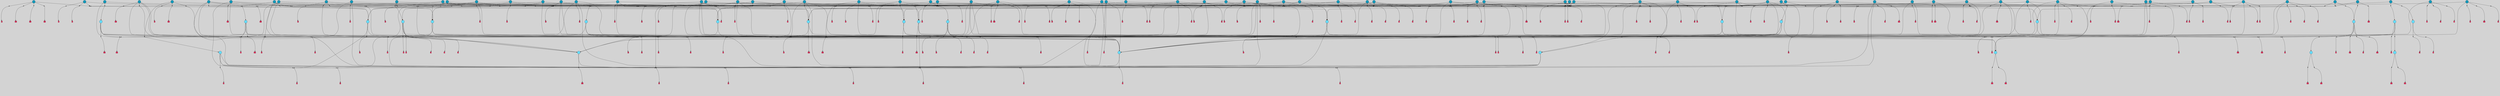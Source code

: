 // File exported with GEGELATI v1.3.1
// On the 2024-04-08 17:39:45
// With the File::TPGGraphDotExporter
digraph{
	graph[pad = "0.212, 0.055" bgcolor = lightgray]
	node[shape=circle style = filled label = ""]
		T3 [fillcolor="#66ddff"]
		T4 [fillcolor="#66ddff"]
		T7 [fillcolor="#66ddff"]
		T9 [fillcolor="#66ddff"]
		T11 [fillcolor="#66ddff"]
		T24 [fillcolor="#66ddff"]
		T27 [fillcolor="#66ddff"]
		T54 [fillcolor="#66ddff"]
		T95 [fillcolor="#66ddff"]
		T96 [fillcolor="#66ddff"]
		T102 [fillcolor="#1199bb"]
		T111 [fillcolor="#66ddff"]
		T129 [fillcolor="#66ddff"]
		T131 [fillcolor="#66ddff"]
		T159 [fillcolor="#1199bb"]
		T160 [fillcolor="#66ddff"]
		T176 [fillcolor="#1199bb"]
		T194 [fillcolor="#1199bb"]
		T195 [fillcolor="#66ddff"]
		T210 [fillcolor="#1199bb"]
		T212 [fillcolor="#66ddff"]
		T213 [fillcolor="#1199bb"]
		T214 [fillcolor="#66ddff"]
		T215 [fillcolor="#1199bb"]
		T217 [fillcolor="#1199bb"]
		T226 [fillcolor="#1199bb"]
		T232 [fillcolor="#1199bb"]
		T240 [fillcolor="#66ddff"]
		T242 [fillcolor="#66ddff"]
		T244 [fillcolor="#1199bb"]
		T247 [fillcolor="#1199bb"]
		T250 [fillcolor="#1199bb"]
		T258 [fillcolor="#1199bb"]
		T259 [fillcolor="#1199bb"]
		T260 [fillcolor="#1199bb"]
		T261 [fillcolor="#1199bb"]
		T264 [fillcolor="#1199bb"]
		T266 [fillcolor="#1199bb"]
		T267 [fillcolor="#1199bb"]
		T273 [fillcolor="#1199bb"]
		T274 [fillcolor="#1199bb"]
		T275 [fillcolor="#1199bb"]
		T276 [fillcolor="#1199bb"]
		T277 [fillcolor="#1199bb"]
		T278 [fillcolor="#1199bb"]
		T280 [fillcolor="#1199bb"]
		T282 [fillcolor="#1199bb"]
		T286 [fillcolor="#1199bb"]
		T289 [fillcolor="#1199bb"]
		T290 [fillcolor="#1199bb"]
		T294 [fillcolor="#1199bb"]
		T303 [fillcolor="#1199bb"]
		T304 [fillcolor="#1199bb"]
		T308 [fillcolor="#1199bb"]
		T315 [fillcolor="#1199bb"]
		T317 [fillcolor="#1199bb"]
		T318 [fillcolor="#1199bb"]
		T320 [fillcolor="#1199bb"]
		T321 [fillcolor="#1199bb"]
		T322 [fillcolor="#1199bb"]
		T323 [fillcolor="#66ddff"]
		T324 [fillcolor="#66ddff"]
		T325 [fillcolor="#66ddff"]
		T326 [fillcolor="#1199bb"]
		T327 [fillcolor="#66ddff"]
		T328 [fillcolor="#66ddff"]
		T329 [fillcolor="#66ddff"]
		T330 [fillcolor="#1199bb"]
		T332 [fillcolor="#1199bb"]
		T334 [fillcolor="#1199bb"]
		T335 [fillcolor="#1199bb"]
		T336 [fillcolor="#1199bb"]
		T340 [fillcolor="#1199bb"]
		T342 [fillcolor="#1199bb"]
		T344 [fillcolor="#1199bb"]
		T345 [fillcolor="#1199bb"]
		T346 [fillcolor="#1199bb"]
		T347 [fillcolor="#1199bb"]
		T349 [fillcolor="#1199bb"]
		T350 [fillcolor="#1199bb"]
		T352 [fillcolor="#1199bb"]
		T354 [fillcolor="#1199bb"]
		T356 [fillcolor="#1199bb"]
		T357 [fillcolor="#1199bb"]
		T359 [fillcolor="#1199bb"]
		T361 [fillcolor="#1199bb"]
		T362 [fillcolor="#1199bb"]
		T364 [fillcolor="#1199bb"]
		T365 [fillcolor="#1199bb"]
		T366 [fillcolor="#1199bb"]
		T369 [fillcolor="#1199bb"]
		T372 [fillcolor="#1199bb"]
		T375 [fillcolor="#1199bb"]
		T376 [fillcolor="#1199bb"]
		T377 [fillcolor="#1199bb"]
		T378 [fillcolor="#1199bb"]
		T379 [fillcolor="#1199bb"]
		T380 [fillcolor="#1199bb"]
		T381 [fillcolor="#1199bb"]
		T382 [fillcolor="#1199bb"]
		T383 [fillcolor="#1199bb"]
		T384 [fillcolor="#1199bb"]
		T385 [fillcolor="#1199bb"]
		P2395 [fillcolor="#cccccc" shape=point] //6|
		I2395 [shape=box style=invis label="6|1&2|6#1|7&#92;n10|7&2|0#1|5&#92;n9|4&0|1#2|2&#92;n8|6&0|0#1|0&#92;n"]
		P2395 -> I2395[style=invis]
		A1955 [fillcolor="#ff3366" shape=box margin=0.03 width=0 height=0 label="3"]
		T3 -> P2395 -> A1955
		P2396 [fillcolor="#cccccc" shape=point] //3|
		I2396 [shape=box style=invis label="7|6&2|4#0|2&#92;n10|3&2|7#1|4&#92;n11|6&0|4#0|1&#92;n7|1&0|0#2|6&#92;n7|6&0|3#2|6&#92;n4|0&2|6#0|1&#92;n4|4&2|5#0|2&#92;n4|6&0|4#2|7&#92;n10|0&2|3#1|5&#92;n2|6&0|5#0|2&#92;n1|0&2|3#0|7&#92;n1|6&2|0#0|5&#92;n6|2&0|1#0|7&#92;n9|2&0|3#2|7&#92;n5|3&0|6#0|6&#92;n1|7&2|5#2|3&#92;n8|1&2|7#0|6&#92;n1|0&2|5#2|1&#92;n7|1&2|2#2|5&#92;n7|4&2|6#0|3&#92;n"]
		P2396 -> I2396[style=invis]
		A1956 [fillcolor="#ff3366" shape=box margin=0.03 width=0 height=0 label="4"]
		T3 -> P2396 -> A1956
		P2397 [fillcolor="#cccccc" shape=point] //7|
		I2397 [shape=box style=invis label="0|2&2|4#2|6&#92;n5|3&0|6#0|1&#92;n4|7&2|6#0|5&#92;n7|6&0|7#0|5&#92;n10|7&2|2#1|1&#92;n"]
		P2397 -> I2397[style=invis]
		A1957 [fillcolor="#ff3366" shape=box margin=0.03 width=0 height=0 label="4"]
		T4 -> P2397 -> A1957
		P2398 [fillcolor="#cccccc" shape=point] //0|
		I2398 [shape=box style=invis label="2|5&0|1#0|6&#92;n6|1&2|2#2|7&#92;n8|0&0|3#1|4&#92;n4|3&2|5#2|4&#92;n8|1&2|4#0|0&#92;n6|6&0|1#2|6&#92;n11|7&2|4#2|5&#92;n6|2&2|4#0|2&#92;n8|5&2|4#2|4&#92;n2|1&2|1#2|2&#92;n2|7&2|5#2|6&#92;n9|7&0|5#0|4&#92;n1|2&0|5#2|6&#92;n4|2&2|3#2|7&#92;n3|3&2|1#0|2&#92;n"]
		P2398 -> I2398[style=invis]
		A1958 [fillcolor="#ff3366" shape=box margin=0.03 width=0 height=0 label="5"]
		T4 -> P2398 -> A1958
		P2399 [fillcolor="#cccccc" shape=point] //-3|
		I2399 [shape=box style=invis label="1|6&2|7#0|7&#92;n10|2&0|7#1|3&#92;n9|6&2|7#2|2&#92;n5|3&0|7#0|7&#92;n1|6&2|3#0|0&#92;n2|3&2|3#2|2&#92;n5|1&2|6#0|6&#92;n"]
		P2399 -> I2399[style=invis]
		A1959 [fillcolor="#ff3366" shape=box margin=0.03 width=0 height=0 label="7"]
		T7 -> P2399 -> A1959
		P2400 [fillcolor="#cccccc" shape=point] //5|
		I2400 [shape=box style=invis label="0|5&2|3#0|1&#92;n0|6&2|1#2|4&#92;n6|2&2|6#0|7&#92;n7|4&0|3#0|1&#92;n5|4&0|7#1|6&#92;n9|1&0|5#2|2&#92;n6|3&2|3#1|7&#92;n11|7&2|4#1|6&#92;n2|5&0|1#0|0&#92;n4|7&0|0#0|2&#92;n6|2&0|6#0|0&#92;n2|1&2|6#2|4&#92;n10|0&2|0#1|0&#92;n6|6&2|4#0|6&#92;n"]
		P2400 -> I2400[style=invis]
		A1960 [fillcolor="#ff3366" shape=box margin=0.03 width=0 height=0 label="8"]
		T7 -> P2400 -> A1960
		P2401 [fillcolor="#cccccc" shape=point] //-6|
		I2401 [shape=box style=invis label="11|1&0|7#2|0&#92;n10|4&0|1#1|0&#92;n4|3&2|4#2|1&#92;n0|5&2|0#0|0&#92;n6|1&0|0#0|3&#92;n8|2&2|0#0|4&#92;n11|4&2|0#1|6&#92;n7|0&2|6#2|3&#92;n5|3&2|6#2|0&#92;n2|0&2|0#0|4&#92;n"]
		P2401 -> I2401[style=invis]
		A1961 [fillcolor="#ff3366" shape=box margin=0.03 width=0 height=0 label="9"]
		T9 -> P2401 -> A1961
		P2402 [fillcolor="#cccccc" shape=point] //2|
		I2402 [shape=box style=invis label="6|3&2|7#1|4&#92;n8|6&0|0#2|5&#92;n2|1&0|2#0|3&#92;n8|7&0|6#0|4&#92;n2|1&2|0#0|1&#92;n0|0&2|2#2|3&#92;n6|6&0|7#2|1&#92;n6|1&0|7#2|6&#92;n5|4&2|7#0|4&#92;n0|3&0|4#2|0&#92;n11|0&2|0#2|5&#92;n4|5&2|5#2|4&#92;n5|7&0|6#0|4&#92;n9|7&2|5#0|3&#92;n5|4&2|1#0|3&#92;n5|3&0|1#1|7&#92;n0|4&0|3#2|5&#92;n"]
		P2402 -> I2402[style=invis]
		A1962 [fillcolor="#ff3366" shape=box margin=0.03 width=0 height=0 label="10"]
		T9 -> P2402 -> A1962
		P2403 [fillcolor="#cccccc" shape=point] //6|
		I2403 [shape=box style=invis label="3|0&2|7#2|2&#92;n3|2&0|4#2|5&#92;n5|1&0|2#1|0&#92;n8|7&0|1#2|0&#92;n8|5&0|3#0|6&#92;n0|2&0|2#2|3&#92;n1|5&2|5#0|5&#92;n5|6&0|6#0|7&#92;n6|7&0|0#2|6&#92;n1|2&2|3#0|0&#92;n7|7&2|3#0|4&#92;n0|7&2|7#0|6&#92;n1|0&2|2#2|7&#92;n4|4&0|1#0|0&#92;n"]
		P2403 -> I2403[style=invis]
		A1963 [fillcolor="#ff3366" shape=box margin=0.03 width=0 height=0 label="11"]
		T11 -> P2403 -> A1963
		P2404 [fillcolor="#cccccc" shape=point] //-4|
		I2404 [shape=box style=invis label="4|1&0|4#2|6&#92;n1|2&2|2#2|0&#92;n1|2&2|0#0|6&#92;n8|4&2|3#2|5&#92;n5|5&2|1#1|0&#92;n"]
		P2404 -> I2404[style=invis]
		A1964 [fillcolor="#ff3366" shape=box margin=0.03 width=0 height=0 label="12"]
		T11 -> P2404 -> A1964
		P2405 [fillcolor="#cccccc" shape=point] //-3|
		I2405 [shape=box style=invis label="8|1&2|3#0|5&#92;n0|6&0|5#0|5&#92;n3|7&2|1#0|6&#92;n3|5&0|1#0|0&#92;n9|5&2|0#0|4&#92;n3|5&0|2#0|3&#92;n10|6&2|4#1|0&#92;n9|4&2|7#2|6&#92;n1|7&2|5#2|2&#92;n"]
		P2405 -> I2405[style=invis]
		A1965 [fillcolor="#ff3366" shape=box margin=0.03 width=0 height=0 label="5"]
		T4 -> P2405 -> A1965
		P2406 [fillcolor="#cccccc" shape=point] //1|
		I2406 [shape=box style=invis label="5|1&0|6#2|7&#92;n2|4&0|4#2|2&#92;n0|6&0|5#0|4&#92;n10|6&2|5#1|6&#92;n9|3&0|1#1|7&#92;n10|3&2|2#1|0&#92;n5|0&0|0#2|1&#92;n11|3&2|3#1|5&#92;n10|3&0|1#1|0&#92;n2|4&0|1#0|1&#92;n0|2&0|3#2|4&#92;n9|2&2|1#2|5&#92;n11|7&2|6#2|6&#92;n"]
		P2406 -> I2406[style=invis]
		T24 -> P2406 -> T7
		P2407 [fillcolor="#cccccc" shape=point] //5|
		I2407 [shape=box style=invis label="3|0&2|0#0|1&#92;n3|0&0|7#0|1&#92;n5|3&0|2#2|6&#92;n4|4&2|4#2|6&#92;n11|2&0|7#1|6&#92;n2|7&2|2#2|5&#92;n9|3&2|6#2|7&#92;n7|7&0|0#0|4&#92;n6|1&2|4#2|3&#92;n5|4&2|0#1|6&#92;n1|3&0|7#0|4&#92;n"]
		P2407 -> I2407[style=invis]
		A1966 [fillcolor="#ff3366" shape=box margin=0.03 width=0 height=0 label="7"]
		T24 -> P2407 -> A1966
		P2408 [fillcolor="#cccccc" shape=point] //-2|
		I2408 [shape=box style=invis label="4|1&0|4#0|3&#92;n4|2&0|5#2|0&#92;n5|5&2|6#0|5&#92;n1|4&0|1#0|2&#92;n6|3&2|7#1|5&#92;n0|4&2|0#0|3&#92;n8|5&2|5#1|2&#92;n10|7&2|7#1|1&#92;n3|4&0|0#2|1&#92;n3|6&2|5#2|5&#92;n8|3&0|1#0|7&#92;n10|0&2|7#1|3&#92;n4|1&2|4#0|1&#92;n9|3&2|0#0|4&#92;n3|6&2|0#0|4&#92;n1|2&0|6#2|1&#92;n4|0&2|1#2|2&#92;n"]
		P2408 -> I2408[style=invis]
		A1967 [fillcolor="#ff3366" shape=box margin=0.03 width=0 height=0 label="14"]
		T24 -> P2408 -> A1967
		P2409 [fillcolor="#cccccc" shape=point] //2|
		I2409 [shape=box style=invis label="9|1&2|3#0|1&#92;n5|2&2|0#2|4&#92;n3|6&2|5#2|7&#92;n7|0&2|5#0|4&#92;n1|2&0|3#0|5&#92;n7|3&2|7#0|0&#92;n"]
		P2409 -> I2409[style=invis]
		A1968 [fillcolor="#ff3366" shape=box margin=0.03 width=0 height=0 label="2"]
		T27 -> P2409 -> A1968
		P2410 [fillcolor="#cccccc" shape=point] //-6|
		I2410 [shape=box style=invis label="7|5&0|4#0|4&#92;n11|0&2|5#2|1&#92;n"]
		P2410 -> I2410[style=invis]
		A1969 [fillcolor="#ff3366" shape=box margin=0.03 width=0 height=0 label="3"]
		T27 -> P2410 -> A1969
		T27 -> P2396
		T27 -> P2398
		P2411 [fillcolor="#cccccc" shape=point] //0|
		I2411 [shape=box style=invis label="4|0&0|3#2|7&#92;n10|2&0|3#1|7&#92;n3|5&0|2#0|3&#92;n4|5&0|0#2|1&#92;n10|7&2|0#1|2&#92;n5|3&2|3#1|6&#92;n9|5&2|0#0|4&#92;n5|4&2|7#0|2&#92;n10|3&2|7#1|4&#92;n7|2&0|1#2|6&#92;n8|6&0|5#0|5&#92;n8|7&2|3#0|5&#92;n2|6&2|4#0|0&#92;n"]
		P2411 -> I2411[style=invis]
		A1970 [fillcolor="#ff3366" shape=box margin=0.03 width=0 height=0 label="5"]
		T27 -> P2411 -> A1970
		P2412 [fillcolor="#cccccc" shape=point] //8|
		I2412 [shape=box style=invis label="9|0&0|1#2|0&#92;n10|1&2|5#1|4&#92;n8|2&2|6#0|4&#92;n2|4&2|5#2|3&#92;n4|2&2|2#0|2&#92;n7|5&0|2#0|0&#92;n8|2&2|1#1|3&#92;n8|7&0|7#2|1&#92;n1|1&0|0#0|7&#92;n5|6&2|5#1|0&#92;n6|6&2|5#0|0&#92;n11|4&0|3#2|6&#92;n4|2&2|4#0|7&#92;n5|6&0|1#2|0&#92;n11|3&0|2#0|7&#92;n"]
		P2412 -> I2412[style=invis]
		A1971 [fillcolor="#ff3366" shape=box margin=0.03 width=0 height=0 label="6"]
		T54 -> P2412 -> A1971
		T54 -> P2407
		P2413 [fillcolor="#cccccc" shape=point] //-10|
		I2413 [shape=box style=invis label="3|6&0|0#0|4&#92;n4|1&2|4#0|1&#92;n5|1&0|1#0|4&#92;n5|5&2|6#0|5&#92;n6|5&0|6#0|3&#92;n11|1&2|0#0|1&#92;n0|7&2|0#0|3&#92;n1|2&0|6#0|1&#92;n8|0&0|4#2|0&#92;n0|4&0|7#2|7&#92;n7|0&2|7#1|3&#92;n3|1&0|5#2|5&#92;n5|1&0|4#0|3&#92;n2|2&0|2#0|0&#92;n8|3&0|1#0|7&#92;n3|0&0|3#0|5&#92;n7|2&0|5#2|0&#92;n6|3&2|7#1|5&#92;n4|7&2|7#2|1&#92;n"]
		P2413 -> I2413[style=invis]
		A1972 [fillcolor="#ff3366" shape=box margin=0.03 width=0 height=0 label="14"]
		T54 -> P2413 -> A1972
		T54 -> P2400
		P2414 [fillcolor="#cccccc" shape=point] //4|
		I2414 [shape=box style=invis label="4|3&0|6#0|3&#92;n5|7&2|3#2|2&#92;n5|6&0|7#1|2&#92;n1|4&2|6#0|3&#92;n8|4&2|1#2|5&#92;n9|5&2|4#1|4&#92;n2|4&0|5#0|7&#92;n10|0&0|6#1|3&#92;n3|0&0|6#0|2&#92;n2|7&2|7#2|6&#92;n5|2&0|5#1|5&#92;n10|4&2|5#1|7&#92;n4|0&0|4#2|4&#92;n11|1&0|4#2|6&#92;n10|6&2|0#1|4&#92;n9|7&0|3#1|4&#92;n4|5&2|7#0|6&#92;n11|5&2|6#2|3&#92;n0|3&0|5#0|1&#92;n"]
		P2414 -> I2414[style=invis]
		A1973 [fillcolor="#ff3366" shape=box margin=0.03 width=0 height=0 label="13"]
		T95 -> P2414 -> A1973
		P2415 [fillcolor="#cccccc" shape=point] //8|
		I2415 [shape=box style=invis label="9|7&0|5#2|5&#92;n3|3&2|3#0|2&#92;n9|5&2|2#1|0&#92;n2|3&0|6#0|3&#92;n4|4&2|5#2|7&#92;n11|3&2|0#1|5&#92;n6|6&2|1#2|2&#92;n4|6&0|1#2|2&#92;n2|5&2|7#2|2&#92;n7|7&2|2#2|3&#92;n6|5&0|3#2|6&#92;n6|7&0|6#0|2&#92;n"]
		P2415 -> I2415[style=invis]
		A1974 [fillcolor="#ff3366" shape=box margin=0.03 width=0 height=0 label="14"]
		T95 -> P2415 -> A1974
		P2416 [fillcolor="#cccccc" shape=point] //2|
		I2416 [shape=box style=invis label="4|1&0|4#2|6&#92;n5|5&2|1#1|0&#92;n1|0&2|0#0|6&#92;n8|4&2|3#2|5&#92;n"]
		P2416 -> I2416[style=invis]
		T95 -> P2416 -> T11
		P2417 [fillcolor="#cccccc" shape=point] //-9|
		I2417 [shape=box style=invis label="2|0&2|0#2|1&#92;n4|4&2|4#2|6&#92;n9|1&0|3#1|7&#92;n5|3&0|2#2|6&#92;n2|7&2|2#2|5&#92;n5|4&2|0#1|6&#92;n3|0&0|7#0|1&#92;n1|3&0|7#0|4&#92;n11|6&2|2#0|7&#92;n7|7&0|0#0|4&#92;n11|0&0|7#1|6&#92;n9|3&2|6#2|7&#92;n"]
		P2417 -> I2417[style=invis]
		A1975 [fillcolor="#ff3366" shape=box margin=0.03 width=0 height=0 label="7"]
		T95 -> P2417 -> A1975
		P2418 [fillcolor="#cccccc" shape=point] //-8|
		I2418 [shape=box style=invis label="7|5&0|4#2|4&#92;n"]
		P2418 -> I2418[style=invis]
		A1976 [fillcolor="#ff3366" shape=box margin=0.03 width=0 height=0 label="3"]
		T95 -> P2418 -> A1976
		P2419 [fillcolor="#cccccc" shape=point] //6|
		I2419 [shape=box style=invis label="0|5&2|3#0|1&#92;n0|6&2|1#2|4&#92;n9|1&0|5#2|2&#92;n7|4&0|3#0|1&#92;n5|4&0|7#1|6&#92;n2|5&0|1#0|0&#92;n6|3&2|3#1|7&#92;n11|7&2|4#1|6&#92;n6|2&2|6#0|1&#92;n4|7&0|0#0|2&#92;n6|2&0|6#0|0&#92;n9|1&2|6#2|4&#92;n10|0&2|0#1|0&#92;n6|6&2|4#0|6&#92;n"]
		P2419 -> I2419[style=invis]
		A1977 [fillcolor="#ff3366" shape=box margin=0.03 width=0 height=0 label="8"]
		T96 -> P2419 -> A1977
		P2420 [fillcolor="#cccccc" shape=point] //5|
		I2420 [shape=box style=invis label="10|4&0|1#1|0&#92;n4|3&2|4#2|1&#92;n2|0&2|0#0|4&#92;n6|1&0|0#0|3&#92;n8|2&2|0#0|4&#92;n0|0&0|0#0|0&#92;n11|4&2|0#1|6&#92;n7|0&2|6#2|3&#92;n5|3&2|6#2|0&#92;n0|0&2|0#0|0&#92;n"]
		P2420 -> I2420[style=invis]
		A1978 [fillcolor="#ff3366" shape=box margin=0.03 width=0 height=0 label="9"]
		T96 -> P2420 -> A1978
		T96 -> P2395
		P2421 [fillcolor="#cccccc" shape=point] //1|
		I2421 [shape=box style=invis label="5|4&0|7#1|6&#92;n0|6&2|1#2|4&#92;n7|4&0|3#0|1&#92;n0|5&2|3#0|1&#92;n9|1&0|5#2|2&#92;n6|3&2|3#1|7&#92;n11|7&2|4#1|6&#92;n2|5&0|1#0|0&#92;n7|5&2|3#1|1&#92;n4|7&0|0#0|2&#92;n6|2&0|6#0|0&#92;n2|1&2|6#2|4&#92;n10|0&2|7#1|0&#92;n6|6&2|4#0|6&#92;n"]
		P2421 -> I2421[style=invis]
		A1979 [fillcolor="#ff3366" shape=box margin=0.03 width=0 height=0 label="8"]
		T96 -> P2421 -> A1979
		T96 -> P2405
		P2422 [fillcolor="#cccccc" shape=point] //7|
		I2422 [shape=box style=invis label="3|3&2|7#0|4&#92;n4|3&2|6#0|3&#92;n8|4&0|6#1|2&#92;n5|6&2|3#0|4&#92;n0|7&2|1#0|5&#92;n8|7&2|2#2|5&#92;n9|1&0|0#1|0&#92;n10|1&2|1#1|4&#92;n10|5&0|6#1|7&#92;n5|2&2|3#0|4&#92;n2|0&2|6#2|7&#92;n1|7&0|1#0|7&#92;n"]
		P2422 -> I2422[style=invis]
		A1980 [fillcolor="#ff3366" shape=box margin=0.03 width=0 height=0 label="2"]
		T102 -> P2422 -> A1980
		T102 -> P2418
		P2423 [fillcolor="#cccccc" shape=point] //8|
		I2423 [shape=box style=invis label="7|0&0|2#1|4&#92;n8|1&2|3#0|5&#92;n0|6&0|5#0|5&#92;n3|7&2|1#0|6&#92;n9|4&2|7#1|6&#92;n1|7&2|5#2|2&#92;n8|5&2|0#0|3&#92;n0|2&0|2#0|0&#92;n3|5&0|2#0|3&#92;n"]
		P2423 -> I2423[style=invis]
		A1981 [fillcolor="#ff3366" shape=box margin=0.03 width=0 height=0 label="5"]
		T102 -> P2423 -> A1981
		P2424 [fillcolor="#cccccc" shape=point] //-5|
		I2424 [shape=box style=invis label="0|0&2|3#0|2&#92;n10|5&0|6#1|3&#92;n7|3&0|6#2|3&#92;n3|4&0|6#0|6&#92;n10|5&0|2#1|1&#92;n5|0&0|1#0|3&#92;n6|6&2|5#1|5&#92;n7|4&0|2#1|7&#92;n5|7&0|1#2|5&#92;n1|5&0|0#0|3&#92;n7|5&2|1#2|6&#92;n9|0&0|2#0|0&#92;n4|0&2|4#0|0&#92;n4|6&0|0#2|3&#92;n3|1&0|6#2|5&#92;n7|7&2|1#2|3&#92;n9|4&2|2#0|6&#92;n"]
		P2424 -> I2424[style=invis]
		T111 -> P2424 -> T9
		P2425 [fillcolor="#cccccc" shape=point] //7|
		I2425 [shape=box style=invis label="7|4&2|1#2|0&#92;n4|1&2|4#2|3&#92;n5|0&2|0#2|2&#92;n6|1&2|4#2|6&#92;n"]
		P2425 -> I2425[style=invis]
		A1982 [fillcolor="#ff3366" shape=box margin=0.03 width=0 height=0 label="9"]
		T111 -> P2425 -> A1982
		P2426 [fillcolor="#cccccc" shape=point] //2|
		I2426 [shape=box style=invis label="3|0&2|0#0|1&#92;n11|2&0|7#1|6&#92;n8|7&2|4#0|5&#92;n5|3&0|2#2|6&#92;n4|4&2|4#2|6&#92;n3|0&0|7#0|1&#92;n2|7&2|2#2|5&#92;n9|3&2|6#2|7&#92;n7|7&0|0#0|4&#92;n6|1&2|4#1|3&#92;n5|4&2|0#1|6&#92;n1|3&0|7#0|4&#92;n"]
		P2426 -> I2426[style=invis]
		A1983 [fillcolor="#ff3366" shape=box margin=0.03 width=0 height=0 label="7"]
		T111 -> P2426 -> A1983
		T111 -> P2401
		T129 -> P2412
		T129 -> P2407
		P2427 [fillcolor="#cccccc" shape=point] //10|
		I2427 [shape=box style=invis label="4|5&2|7#2|1&#92;n1|7&2|3#0|6&#92;n3|5&2|2#0|3&#92;n10|3&0|7#1|4&#92;n7|1&0|4#2|6&#92;n10|2&0|3#1|7&#92;n9|5&2|0#0|4&#92;n4|0&0|3#2|7&#92;n11|4&2|6#1|2&#92;n5|4&2|7#0|2&#92;n2|6&2|4#0|0&#92;n6|5&0|7#2|1&#92;n5|3&2|3#1|6&#92;n10|7&2|0#1|2&#92;n"]
		P2427 -> I2427[style=invis]
		A1984 [fillcolor="#ff3366" shape=box margin=0.03 width=0 height=0 label="5"]
		T129 -> P2427 -> A1984
		P2428 [fillcolor="#cccccc" shape=point] //5|
		I2428 [shape=box style=invis label="9|4&2|3#1|3&#92;n0|4&2|4#0|5&#92;n6|1&2|6#2|5&#92;n4|0&0|5#2|0&#92;n"]
		P2428 -> I2428[style=invis]
		A1985 [fillcolor="#ff3366" shape=box margin=0.03 width=0 height=0 label="7"]
		T129 -> P2428 -> A1985
		P2429 [fillcolor="#cccccc" shape=point] //6|
		I2429 [shape=box style=invis label="9|4&2|7#0|6&#92;n8|4&0|1#1|0&#92;n1|3&0|0#2|1&#92;n2|4&0|6#2|2&#92;n5|1&2|5#0|7&#92;n3|0&0|3#2|6&#92;n2|2&2|6#0|2&#92;n8|4&0|4#2|2&#92;n5|1&2|4#0|3&#92;n9|4&0|6#0|6&#92;n5|0&2|2#1|5&#92;n11|7&0|0#1|1&#92;n0|4&0|3#0|3&#92;n7|7&2|4#2|5&#92;n1|5&0|1#2|1&#92;n"]
		P2429 -> I2429[style=invis]
		A1986 [fillcolor="#ff3366" shape=box margin=0.03 width=0 height=0 label="1"]
		T129 -> P2429 -> A1986
		P2430 [fillcolor="#cccccc" shape=point] //6|
		I2430 [shape=box style=invis label="10|4&2|6#1|2&#92;n8|4&0|1#1|0&#92;n0|4&2|6#0|0&#92;n8|4&2|5#2|1&#92;n7|5&2|5#1|0&#92;n3|6&0|6#2|2&#92;n1|7&0|7#0|5&#92;n2|0&0|7#2|4&#92;n2|6&2|2#0|0&#92;n0|7&2|7#0|7&#92;n11|6&0|4#2|2&#92;n5|5&0|0#0|1&#92;n10|1&0|0#1|0&#92;n7|3&0|1#2|5&#92;n9|2&2|7#1|5&#92;n9|4&2|6#2|7&#92;n1|6&2|4#2|2&#92;n3|3&2|2#0|7&#92;n1|6&2|0#0|0&#92;n6|4&2|6#1|0&#92;n"]
		P2430 -> I2430[style=invis]
		A1987 [fillcolor="#ff3366" shape=box margin=0.03 width=0 height=0 label="1"]
		T131 -> P2430 -> A1987
		P2431 [fillcolor="#cccccc" shape=point] //9|
		I2431 [shape=box style=invis label="11|0&2|0#1|1&#92;n3|6&0|6#0|0&#92;n1|4&0|0#2|4&#92;n7|5&2|2#1|3&#92;n11|7&2|6#1|7&#92;n5|2&0|6#1|5&#92;n9|5&0|6#0|3&#92;n2|2&2|7#0|5&#92;n9|3&2|2#2|0&#92;n11|0&2|7#0|1&#92;n1|1&2|0#0|1&#92;n6|6&0|6#1|2&#92;n9|7&0|1#0|3&#92;n2|0&2|4#2|5&#92;n2|4&2|2#0|0&#92;n6|1&2|1#1|7&#92;n10|7&2|5#1|6&#92;n11|5&2|7#2|4&#92;n"]
		P2431 -> I2431[style=invis]
		A1988 [fillcolor="#ff3366" shape=box margin=0.03 width=0 height=0 label="1"]
		T131 -> P2431 -> A1988
		T131 -> P2410
		P2432 [fillcolor="#cccccc" shape=point] //5|
		I2432 [shape=box style=invis label="3|0&0|0#0|1&#92;n5|6&0|4#0|3&#92;n4|4&2|4#2|6&#92;n11|2&0|7#1|6&#92;n2|7&2|2#2|5&#92;n9|3&2|6#2|7&#92;n7|7&0|0#0|4&#92;n6|1&2|4#2|3&#92;n5|4&2|0#1|6&#92;n5|3&0|2#2|6&#92;n1|3&0|7#0|4&#92;n"]
		P2432 -> I2432[style=invis]
		A1989 [fillcolor="#ff3366" shape=box margin=0.03 width=0 height=0 label="7"]
		T131 -> P2432 -> A1989
		T131 -> P2428
		P2433 [fillcolor="#cccccc" shape=point] //7|
		I2433 [shape=box style=invis label="7|0&2|1#2|0&#92;n9|7&2|1#1|7&#92;n8|2&0|1#1|0&#92;n6|6&0|2#1|1&#92;n2|2&0|5#0|0&#92;n5|7&0|0#2|1&#92;n5|1&2|5#1|5&#92;n4|7&2|4#2|3&#92;n10|5&2|2#1|5&#92;n1|3&2|2#2|0&#92;n10|2&2|6#1|5&#92;n"]
		P2433 -> I2433[style=invis]
		A1990 [fillcolor="#ff3366" shape=box margin=0.03 width=0 height=0 label="1"]
		T159 -> P2433 -> A1990
		P2434 [fillcolor="#cccccc" shape=point] //7|
		I2434 [shape=box style=invis label="7|4&2|7#0|4&#92;n4|6&0|1#2|5&#92;n2|1&2|3#0|0&#92;n4|3&2|0#0|1&#92;n0|0&2|7#2|7&#92;n7|7&0|5#2|3&#92;n5|0&2|1#2|2&#92;n10|0&0|4#1|2&#92;n4|4&0|7#0|0&#92;n6|7&0|2#0|1&#92;n1|4&2|5#0|4&#92;n"]
		P2434 -> I2434[style=invis]
		A1991 [fillcolor="#ff3366" shape=box margin=0.03 width=0 height=0 label="0"]
		T159 -> P2434 -> A1991
		P2435 [fillcolor="#cccccc" shape=point] //5|
		I2435 [shape=box style=invis label="0|5&2|3#0|1&#92;n0|6&2|1#2|4&#92;n6|2&2|6#0|7&#92;n9|0&2|7#1|1&#92;n7|4&0|3#0|1&#92;n11|7&2|4#1|6&#92;n9|1&0|5#2|2&#92;n5|4&0|7#1|6&#92;n2|5&0|1#0|0&#92;n4|7&0|0#0|2&#92;n6|2&0|6#0|0&#92;n2|1&2|6#2|4&#92;n10|0&0|0#1|0&#92;n6|6&2|4#0|6&#92;n"]
		P2435 -> I2435[style=invis]
		T159 -> P2435 -> T129
		T160 -> P2414
		T160 -> P2417
		P2436 [fillcolor="#cccccc" shape=point] //5|
		I2436 [shape=box style=invis label="6|0&2|7#2|7&#92;n3|6&2|6#2|6&#92;n6|3&0|5#1|2&#92;n"]
		P2436 -> I2436[style=invis]
		A1992 [fillcolor="#ff3366" shape=box margin=0.03 width=0 height=0 label="3"]
		T160 -> P2436 -> A1992
		P2437 [fillcolor="#cccccc" shape=point] //-2|
		I2437 [shape=box style=invis label="11|7&2|0#1|7&#92;n4|3&0|1#2|5&#92;n0|4&2|4#2|7&#92;n1|6&0|0#0|4&#92;n4|0&0|0#0|5&#92;n0|6&2|3#2|0&#92;n9|6&2|5#1|3&#92;n0|7&2|1#2|5&#92;n4|4&0|5#0|1&#92;n10|4&0|0#1|0&#92;n"]
		P2437 -> I2437[style=invis]
		A1993 [fillcolor="#ff3366" shape=box margin=0.03 width=0 height=0 label="12"]
		T160 -> P2437 -> A1993
		T160 -> P2407
		P2438 [fillcolor="#cccccc" shape=point] //3|
		I2438 [shape=box style=invis label="4|7&0|7#2|7&#92;n11|5&2|6#0|2&#92;n5|5&2|6#2|0&#92;n3|2&0|6#0|3&#92;n10|2&2|5#1|5&#92;n9|4&2|3#1|5&#92;n2|5&2|7#2|4&#92;n11|3&2|5#1|0&#92;n7|0&0|7#2|1&#92;n1|2&0|5#0|1&#92;n"]
		P2438 -> I2438[style=invis]
		A1994 [fillcolor="#ff3366" shape=box margin=0.03 width=0 height=0 label="5"]
		T176 -> P2438 -> A1994
		P2439 [fillcolor="#cccccc" shape=point] //2|
		I2439 [shape=box style=invis label="7|1&0|6#0|1&#92;n5|2&2|5#1|6&#92;n10|1&2|1#1|1&#92;n4|7&0|4#2|2&#92;n11|7&0|4#2|7&#92;n5|0&0|5#1|7&#92;n8|2&0|5#2|4&#92;n10|0&2|6#1|6&#92;n5|1&0|1#2|3&#92;n1|6&2|0#0|1&#92;n9|6&2|2#1|4&#92;n3|4&2|3#0|0&#92;n10|1&0|1#1|0&#92;n2|2&0|1#2|1&#92;n3|1&2|7#0|3&#92;n"]
		P2439 -> I2439[style=invis]
		A1995 [fillcolor="#ff3366" shape=box margin=0.03 width=0 height=0 label="10"]
		T176 -> P2439 -> A1995
		P2440 [fillcolor="#cccccc" shape=point] //-1|
		I2440 [shape=box style=invis label="1|7&2|1#0|6&#92;n8|1&2|3#0|5&#92;n10|6&2|7#1|0&#92;n1|7&2|5#0|2&#92;n0|3&0|3#2|2&#92;n3|5&0|1#0|0&#92;n3|5&0|2#0|3&#92;n1|5&2|0#0|4&#92;n5|7&2|2#2|5&#92;n4|0&2|3#0|3&#92;n"]
		P2440 -> I2440[style=invis]
		T176 -> P2440 -> T3
		P2441 [fillcolor="#cccccc" shape=point] //-3|
		I2441 [shape=box style=invis label="6|3&2|4#1|4&#92;n5|3&0|1#1|7&#92;n2|1&0|2#2|3&#92;n8|7&0|6#0|4&#92;n2|1&2|0#0|1&#92;n0|0&2|2#2|3&#92;n6|1&0|7#2|6&#92;n5|7&0|2#0|4&#92;n0|3&0|4#2|0&#92;n11|0&2|0#2|5&#92;n6|0&2|0#1|4&#92;n8|6&0|2#2|5&#92;n5|4&2|1#0|3&#92;n9|7&2|5#0|3&#92;n5|4&2|7#0|4&#92;n"]
		P2441 -> I2441[style=invis]
		A1996 [fillcolor="#ff3366" shape=box margin=0.03 width=0 height=0 label="10"]
		T176 -> P2441 -> A1996
		P2442 [fillcolor="#cccccc" shape=point] //4|
		I2442 [shape=box style=invis label="7|1&0|6#0|1&#92;n5|2&2|5#1|6&#92;n10|1&2|1#1|1&#92;n9|6&2|2#1|4&#92;n4|7&0|4#2|2&#92;n9|6&0|4#1|1&#92;n10|0&2|6#1|6&#92;n5|1&0|1#2|3&#92;n1|6&2|0#0|1&#92;n8|2&0|5#2|4&#92;n3|4&2|3#0|0&#92;n10|1&0|5#1|0&#92;n2|2&0|1#2|1&#92;n3|1&2|7#0|3&#92;n"]
		P2442 -> I2442[style=invis]
		A1997 [fillcolor="#ff3366" shape=box margin=0.03 width=0 height=0 label="10"]
		T176 -> P2442 -> A1997
		P2443 [fillcolor="#cccccc" shape=point] //-2|
		I2443 [shape=box style=invis label="1|0&0|3#0|3&#92;n2|7&0|4#0|4&#92;n11|6&2|1#1|4&#92;n6|1&2|5#0|0&#92;n2|0&2|0#0|6&#92;n1|3&2|1#0|4&#92;n"]
		P2443 -> I2443[style=invis]
		A1998 [fillcolor="#ff3366" shape=box margin=0.03 width=0 height=0 label="2"]
		T194 -> P2443 -> A1998
		P2444 [fillcolor="#cccccc" shape=point] //3|
		I2444 [shape=box style=invis label="5|4&2|7#0|4&#92;n0|4&0|3#2|5&#92;n8|6&0|0#2|5&#92;n2|1&0|2#0|3&#92;n9|7&0|6#0|4&#92;n0|0&2|2#2|3&#92;n6|6&0|7#2|1&#92;n6|1&0|7#2|6&#92;n0|3&0|4#2|0&#92;n11|0&2|0#2|5&#92;n4|5&2|5#2|4&#92;n5|3&0|1#1|7&#92;n9|7&2|2#0|3&#92;n5|4&2|1#0|3&#92;n5|0&0|6#0|4&#92;n0|0&0|1#2|0&#92;n"]
		P2444 -> I2444[style=invis]
		A1999 [fillcolor="#ff3366" shape=box margin=0.03 width=0 height=0 label="10"]
		T194 -> P2444 -> A1999
		T194 -> P2440
		P2445 [fillcolor="#cccccc" shape=point] //10|
		I2445 [shape=box style=invis label="6|1&2|4#2|3&#92;n3|0&0|7#0|1&#92;n5|3&0|2#2|6&#92;n4|4&0|4#2|6&#92;n5|4&2|0#1|6&#92;n10|5&0|6#1|5&#92;n2|5&2|1#2|2&#92;n1|3&0|7#0|4&#92;n3|0&2|0#0|1&#92;n11|2&0|5#1|6&#92;n9|3&2|6#2|7&#92;n7|7&0|0#0|4&#92;n"]
		P2445 -> I2445[style=invis]
		A2000 [fillcolor="#ff3366" shape=box margin=0.03 width=0 height=0 label="7"]
		T194 -> P2445 -> A2000
		P2446 [fillcolor="#cccccc" shape=point] //5|
		I2446 [shape=box style=invis label="3|0&2|0#2|1&#92;n3|0&0|7#0|1&#92;n5|3&0|2#2|6&#92;n4|4&2|4#2|6&#92;n5|4&2|0#1|6&#92;n2|7&2|2#2|5&#92;n1|3&0|7#0|4&#92;n11|6&2|2#0|7&#92;n7|7&0|0#0|4&#92;n6|1&2|4#2|3&#92;n11|0&0|7#1|6&#92;n9|3&2|6#2|7&#92;n"]
		P2446 -> I2446[style=invis]
		A2001 [fillcolor="#ff3366" shape=box margin=0.03 width=0 height=0 label="7"]
		T195 -> P2446 -> A2001
		P2447 [fillcolor="#cccccc" shape=point] //4|
		I2447 [shape=box style=invis label="7|1&0|6#0|1&#92;n6|7&2|7#1|7&#92;n10|1&2|1#1|1&#92;n9|6&2|2#1|4&#92;n4|7&0|4#2|2&#92;n9|6&0|5#1|1&#92;n10|0&2|6#1|6&#92;n5|1&0|1#2|3&#92;n10|1&0|5#1|0&#92;n3|4&2|3#0|0&#92;n8|2&0|5#2|4&#92;n1|6&2|0#0|0&#92;n2|3&0|1#2|6&#92;n5|2&2|2#1|6&#92;n2|2&0|1#2|1&#92;n3|1&2|7#0|3&#92;n6|7&2|3#0|4&#92;n"]
		P2447 -> I2447[style=invis]
		A2002 [fillcolor="#ff3366" shape=box margin=0.03 width=0 height=0 label="10"]
		T195 -> P2447 -> A2002
		P2448 [fillcolor="#cccccc" shape=point] //-4|
		I2448 [shape=box style=invis label="0|4&0|0#2|7&#92;n8|5&2|4#2|4&#92;n4|3&2|5#2|4&#92;n11|7&2|2#2|5&#92;n6|5&2|2#2|7&#92;n3|2&0|7#0|7&#92;n3|3&2|1#0|3&#92;n2|6&0|3#2|5&#92;n0|1&2|6#2|2&#92;n8|2&0|0#1|6&#92;n0|7&0|5#0|4&#92;n9|5&0|3#2|7&#92;n2|7&2|5#2|6&#92;n9|0&2|0#0|1&#92;n1|2&2|4#0|2&#92;n"]
		P2448 -> I2448[style=invis]
		T195 -> P2448 -> T27
		T195 -> P2434
		T210 -> P2434
		T210 -> P2407
		T210 -> P2430
		P2449 [fillcolor="#cccccc" shape=point] //2|
		I2449 [shape=box style=invis label="4|5&2|7#2|1&#92;n1|7&2|3#0|6&#92;n3|5&2|2#0|3&#92;n10|3&2|7#1|4&#92;n7|1&0|4#2|6&#92;n4|0&0|3#2|7&#92;n9|5&2|0#0|4&#92;n10|2&0|3#1|7&#92;n11|4&2|6#1|2&#92;n10|3&2|1#1|6&#92;n5|4&2|7#0|2&#92;n2|6&2|4#0|0&#92;n6|5&0|7#2|1&#92;n5|3&2|3#1|6&#92;n10|7&2|0#1|2&#92;n"]
		P2449 -> I2449[style=invis]
		A2003 [fillcolor="#ff3366" shape=box margin=0.03 width=0 height=0 label="5"]
		T210 -> P2449 -> A2003
		T210 -> P2431
		P2450 [fillcolor="#cccccc" shape=point] //6|
		I2450 [shape=box style=invis label="9|4&2|7#0|6&#92;n8|4&0|1#1|0&#92;n1|3&0|0#2|1&#92;n2|4&0|6#2|2&#92;n5|1&2|5#0|7&#92;n3|0&0|3#2|6&#92;n2|2&2|6#0|2&#92;n8|4&0|4#2|2&#92;n5|1&2|4#0|3&#92;n9|4&0|6#0|6&#92;n5|0&2|2#1|5&#92;n11|7&0|0#1|1&#92;n0|4&0|3#0|3&#92;n7|7&2|4#2|5&#92;n1|5&0|1#2|1&#92;n"]
		P2450 -> I2450[style=invis]
		A2004 [fillcolor="#ff3366" shape=box margin=0.03 width=0 height=0 label="1"]
		T212 -> P2450 -> A2004
		P2451 [fillcolor="#cccccc" shape=point] //5|
		I2451 [shape=box style=invis label="9|4&2|3#1|3&#92;n0|4&2|4#0|5&#92;n6|1&2|6#2|5&#92;n4|0&0|5#2|0&#92;n"]
		P2451 -> I2451[style=invis]
		A2005 [fillcolor="#ff3366" shape=box margin=0.03 width=0 height=0 label="7"]
		T212 -> P2451 -> A2005
		P2452 [fillcolor="#cccccc" shape=point] //5|
		I2452 [shape=box style=invis label="3|0&2|0#0|1&#92;n3|0&0|7#0|1&#92;n5|3&0|2#2|6&#92;n4|4&2|4#2|6&#92;n11|2&0|7#1|6&#92;n2|7&2|2#2|5&#92;n9|3&2|6#2|7&#92;n7|7&0|0#0|4&#92;n6|1&2|4#2|3&#92;n5|4&2|0#1|6&#92;n1|3&0|7#0|4&#92;n"]
		P2452 -> I2452[style=invis]
		A2006 [fillcolor="#ff3366" shape=box margin=0.03 width=0 height=0 label="7"]
		T212 -> P2452 -> A2006
		P2453 [fillcolor="#cccccc" shape=point] //8|
		I2453 [shape=box style=invis label="9|0&0|1#2|0&#92;n10|1&2|5#1|4&#92;n8|2&2|6#0|4&#92;n2|4&2|5#2|3&#92;n4|2&2|2#0|2&#92;n7|5&0|2#0|0&#92;n8|2&2|1#1|3&#92;n8|7&0|7#2|1&#92;n1|1&0|0#0|7&#92;n5|6&2|5#1|0&#92;n6|6&2|5#0|0&#92;n11|4&0|3#2|6&#92;n4|2&2|4#0|7&#92;n5|6&0|1#2|0&#92;n11|3&0|2#0|7&#92;n"]
		P2453 -> I2453[style=invis]
		A2007 [fillcolor="#ff3366" shape=box margin=0.03 width=0 height=0 label="6"]
		T212 -> P2453 -> A2007
		P2454 [fillcolor="#cccccc" shape=point] //5|
		I2454 [shape=box style=invis label="0|5&2|3#0|1&#92;n0|6&2|1#2|4&#92;n6|2&2|6#0|7&#92;n9|0&2|7#1|1&#92;n7|4&0|3#0|1&#92;n11|7&2|4#1|6&#92;n9|1&0|5#2|2&#92;n5|4&0|7#1|6&#92;n2|5&0|1#0|0&#92;n4|7&0|0#0|2&#92;n6|2&0|6#0|0&#92;n2|1&2|6#2|4&#92;n10|0&0|0#1|0&#92;n6|6&2|4#0|6&#92;n"]
		P2454 -> I2454[style=invis]
		T213 -> P2454 -> T212
		P2455 [fillcolor="#cccccc" shape=point] //10|
		I2455 [shape=box style=invis label="4|5&2|7#2|1&#92;n1|7&2|3#0|6&#92;n3|5&2|2#0|3&#92;n10|3&0|7#1|4&#92;n7|1&0|4#2|6&#92;n10|2&0|3#1|7&#92;n9|5&2|0#0|4&#92;n4|0&0|3#2|7&#92;n11|4&2|6#1|2&#92;n5|4&2|7#0|2&#92;n2|6&2|4#0|0&#92;n6|5&0|7#2|1&#92;n5|3&2|3#1|6&#92;n10|7&2|0#1|2&#92;n"]
		P2455 -> I2455[style=invis]
		A2008 [fillcolor="#ff3366" shape=box margin=0.03 width=0 height=0 label="5"]
		T212 -> P2455 -> A2008
		P2456 [fillcolor="#cccccc" shape=point] //7|
		I2456 [shape=box style=invis label="7|4&2|7#0|4&#92;n4|6&0|1#2|5&#92;n2|1&2|3#0|0&#92;n4|3&2|0#0|1&#92;n0|0&2|7#2|7&#92;n7|7&0|5#2|3&#92;n5|0&2|1#2|2&#92;n10|0&0|4#1|2&#92;n4|4&0|7#0|0&#92;n6|7&0|2#0|1&#92;n1|4&2|5#0|4&#92;n"]
		P2456 -> I2456[style=invis]
		A2009 [fillcolor="#ff3366" shape=box margin=0.03 width=0 height=0 label="0"]
		T213 -> P2456 -> A2009
		P2457 [fillcolor="#cccccc" shape=point] //7|
		I2457 [shape=box style=invis label="7|0&2|1#2|0&#92;n9|7&2|1#1|7&#92;n8|2&0|1#1|0&#92;n6|6&0|2#1|1&#92;n2|2&0|5#0|0&#92;n5|7&0|0#2|1&#92;n5|1&2|5#1|5&#92;n4|7&2|4#2|3&#92;n10|5&2|2#1|5&#92;n1|3&2|2#2|0&#92;n10|2&2|6#1|5&#92;n"]
		P2457 -> I2457[style=invis]
		A2010 [fillcolor="#ff3366" shape=box margin=0.03 width=0 height=0 label="1"]
		T213 -> P2457 -> A2010
		P2458 [fillcolor="#cccccc" shape=point] //5|
		I2458 [shape=box style=invis label="9|4&2|3#1|3&#92;n0|4&2|4#0|5&#92;n6|1&2|6#2|5&#92;n4|0&0|5#2|0&#92;n"]
		P2458 -> I2458[style=invis]
		A2011 [fillcolor="#ff3366" shape=box margin=0.03 width=0 height=0 label="7"]
		T214 -> P2458 -> A2011
		P2459 [fillcolor="#cccccc" shape=point] //10|
		I2459 [shape=box style=invis label="4|5&2|7#2|1&#92;n1|7&2|3#0|6&#92;n3|5&2|2#0|3&#92;n10|3&0|7#1|4&#92;n7|1&0|4#2|6&#92;n10|2&0|3#1|7&#92;n9|5&2|0#0|4&#92;n4|0&0|3#2|7&#92;n11|4&2|6#1|2&#92;n5|4&2|7#0|2&#92;n2|6&2|4#0|0&#92;n6|5&0|7#2|1&#92;n5|3&2|3#1|6&#92;n10|7&2|0#1|2&#92;n"]
		P2459 -> I2459[style=invis]
		A2012 [fillcolor="#ff3366" shape=box margin=0.03 width=0 height=0 label="5"]
		T214 -> P2459 -> A2012
		P2460 [fillcolor="#cccccc" shape=point] //8|
		I2460 [shape=box style=invis label="9|0&0|1#2|0&#92;n10|1&2|5#1|4&#92;n8|2&2|6#0|4&#92;n2|4&2|5#2|3&#92;n4|2&2|2#0|2&#92;n7|5&0|2#0|0&#92;n8|2&2|1#1|3&#92;n8|7&0|7#2|1&#92;n1|1&0|0#0|7&#92;n5|6&2|5#1|0&#92;n6|6&2|5#0|0&#92;n11|4&0|3#2|6&#92;n4|2&2|4#0|7&#92;n5|6&0|1#2|0&#92;n11|3&0|2#0|7&#92;n"]
		P2460 -> I2460[style=invis]
		A2013 [fillcolor="#ff3366" shape=box margin=0.03 width=0 height=0 label="6"]
		T214 -> P2460 -> A2013
		P2461 [fillcolor="#cccccc" shape=point] //5|
		I2461 [shape=box style=invis label="3|0&2|0#0|1&#92;n3|0&0|7#0|1&#92;n5|3&0|2#2|6&#92;n4|4&2|4#2|6&#92;n11|2&0|7#1|6&#92;n2|7&2|2#2|5&#92;n9|3&2|6#2|7&#92;n7|7&0|0#0|4&#92;n6|1&2|4#2|3&#92;n5|4&2|0#1|6&#92;n1|3&0|7#0|4&#92;n"]
		P2461 -> I2461[style=invis]
		A2014 [fillcolor="#ff3366" shape=box margin=0.03 width=0 height=0 label="7"]
		T214 -> P2461 -> A2014
		P2462 [fillcolor="#cccccc" shape=point] //5|
		I2462 [shape=box style=invis label="0|5&2|3#0|1&#92;n0|6&2|1#2|4&#92;n6|2&2|6#0|7&#92;n9|0&2|7#1|1&#92;n7|4&0|3#0|1&#92;n11|7&2|4#1|6&#92;n9|1&0|5#2|2&#92;n5|4&0|7#1|6&#92;n2|5&0|1#0|0&#92;n4|7&0|0#0|2&#92;n6|2&0|6#0|0&#92;n2|1&2|6#2|4&#92;n10|0&0|0#1|0&#92;n6|6&2|4#0|6&#92;n"]
		P2462 -> I2462[style=invis]
		T215 -> P2462 -> T214
		P2463 [fillcolor="#cccccc" shape=point] //6|
		I2463 [shape=box style=invis label="9|4&2|7#0|6&#92;n8|4&0|1#1|0&#92;n1|3&0|0#2|1&#92;n2|4&0|6#2|2&#92;n5|1&2|5#0|7&#92;n3|0&0|3#2|6&#92;n2|2&2|6#0|2&#92;n8|4&0|4#2|2&#92;n5|1&2|4#0|3&#92;n9|4&0|6#0|6&#92;n5|0&2|2#1|5&#92;n11|7&0|0#1|1&#92;n0|4&0|3#0|3&#92;n7|7&2|4#2|5&#92;n1|5&0|1#2|1&#92;n"]
		P2463 -> I2463[style=invis]
		A2015 [fillcolor="#ff3366" shape=box margin=0.03 width=0 height=0 label="1"]
		T214 -> P2463 -> A2015
		P2464 [fillcolor="#cccccc" shape=point] //7|
		I2464 [shape=box style=invis label="7|4&2|7#0|4&#92;n4|6&0|1#2|5&#92;n2|1&2|3#0|0&#92;n4|3&2|0#0|1&#92;n0|0&2|7#2|7&#92;n7|7&0|5#2|3&#92;n5|0&2|1#2|2&#92;n10|0&0|4#1|2&#92;n4|4&0|7#0|0&#92;n6|7&0|2#0|1&#92;n1|4&2|5#0|4&#92;n"]
		P2464 -> I2464[style=invis]
		A2016 [fillcolor="#ff3366" shape=box margin=0.03 width=0 height=0 label="0"]
		T215 -> P2464 -> A2016
		P2465 [fillcolor="#cccccc" shape=point] //7|
		I2465 [shape=box style=invis label="7|0&2|1#2|0&#92;n9|7&2|1#1|7&#92;n8|2&0|1#1|0&#92;n6|6&0|2#1|1&#92;n2|2&0|5#0|0&#92;n5|7&0|0#2|1&#92;n5|1&2|5#1|5&#92;n4|7&2|4#2|3&#92;n10|5&2|2#1|5&#92;n1|3&2|2#2|0&#92;n10|2&2|6#1|5&#92;n"]
		P2465 -> I2465[style=invis]
		A2017 [fillcolor="#ff3366" shape=box margin=0.03 width=0 height=0 label="1"]
		T215 -> P2465 -> A2017
		P2466 [fillcolor="#cccccc" shape=point] //-6|
		I2466 [shape=box style=invis label="8|1&0|7#2|4&#92;n6|0&0|4#2|2&#92;n11|5&2|2#1|1&#92;n"]
		P2466 -> I2466[style=invis]
		A2018 [fillcolor="#ff3366" shape=box margin=0.03 width=0 height=0 label="3"]
		T217 -> P2466 -> A2018
		P2467 [fillcolor="#cccccc" shape=point] //-9|
		I2467 [shape=box style=invis label="4|7&2|6#0|5&#92;n11|3&0|2#2|6&#92;n10|2&2|4#1|6&#92;n3|0&2|6#2|7&#92;n4|3&0|5#0|7&#92;n2|3&0|7#0|7&#92;n10|6&0|7#1|5&#92;n10|1&2|2#1|1&#92;n1|7&0|3#2|6&#92;n"]
		P2467 -> I2467[style=invis]
		A2019 [fillcolor="#ff3366" shape=box margin=0.03 width=0 height=0 label="4"]
		T217 -> P2467 -> A2019
		P2468 [fillcolor="#cccccc" shape=point] //1|
		I2468 [shape=box style=invis label="3|0&2|0#0|1&#92;n2|5&0|2#0|2&#92;n5|3&0|2#2|6&#92;n4|6&2|7#0|0&#92;n4|4&2|0#2|6&#92;n3|3&0|6#0|1&#92;n11|2&0|7#1|6&#92;n1|3&0|7#0|4&#92;n6|1&2|4#2|3&#92;n7|7&0|0#0|4&#92;n3|0&0|7#0|1&#92;n9|5&2|6#2|7&#92;n"]
		P2468 -> I2468[style=invis]
		A2020 [fillcolor="#ff3366" shape=box margin=0.03 width=0 height=0 label="7"]
		T217 -> P2468 -> A2020
		P2469 [fillcolor="#cccccc" shape=point] //-5|
		I2469 [shape=box style=invis label="10|6&2|5#1|6&#92;n9|3&0|1#1|7&#92;n2|4&0|1#0|1&#92;n11|3&0|7#1|6&#92;n5|1&0|6#2|7&#92;n8|0&0|0#0|1&#92;n0|6&0|7#0|4&#92;n6|7&2|6#2|6&#92;n11|0&2|3#0|5&#92;n"]
		P2469 -> I2469[style=invis]
		T217 -> P2469 -> T7
		P2470 [fillcolor="#cccccc" shape=point] //4|
		I2470 [shape=box style=invis label="7|1&2|6#1|3&#92;n10|1&0|3#1|6&#92;n8|5&2|3#2|1&#92;n11|5&0|0#2|6&#92;n4|1&0|6#0|0&#92;n11|1&0|2#0|3&#92;n2|0&2|1#0|7&#92;n"]
		P2470 -> I2470[style=invis]
		A2021 [fillcolor="#ff3366" shape=box margin=0.03 width=0 height=0 label="2"]
		T217 -> P2470 -> A2021
		P2471 [fillcolor="#cccccc" shape=point] //1|
		I2471 [shape=box style=invis label="0|3&2|7#2|3&#92;n9|5&2|2#1|0&#92;n2|3&0|6#0|3&#92;n6|6&2|1#2|2&#92;n5|2&0|6#2|7&#92;n3|4&2|3#0|2&#92;n6|7&0|6#0|2&#92;n10|0&0|7#1|5&#92;n0|6&0|1#2|2&#92;n4|4&2|5#2|7&#92;n"]
		P2471 -> I2471[style=invis]
		A2022 [fillcolor="#ff3366" shape=box margin=0.03 width=0 height=0 label="14"]
		T226 -> P2471 -> A2022
		T226 -> P2417
		T226 -> P2418
		P2472 [fillcolor="#cccccc" shape=point] //-2|
		I2472 [shape=box style=invis label="8|4&2|1#2|5&#92;n4|1&2|7#2|1&#92;n5|7&2|3#2|2&#92;n10|4&2|5#1|7&#92;n10|0&2|6#1|3&#92;n4|5&2|7#0|6&#92;n9|5&2|4#0|4&#92;n2|4&0|5#0|7&#92;n11|1&2|4#2|6&#92;n1|4&2|6#0|3&#92;n2|7&2|7#2|6&#92;n3|0&0|6#0|2&#92;n4|0&0|4#2|4&#92;n4|4&2|6#0|7&#92;n10|6&2|0#1|4&#92;n9|7&0|3#1|4&#92;n5|6&0|7#1|2&#92;n11|5&2|6#0|3&#92;n0|3&0|5#0|1&#92;n"]
		P2472 -> I2472[style=invis]
		T226 -> P2472 -> T9
		T226 -> P2418
		P2473 [fillcolor="#cccccc" shape=point] //6|
		I2473 [shape=box style=invis label="5|3&0|7#0|7&#92;n10|2&0|7#1|3&#92;n1|6&2|7#0|7&#92;n2|3&2|3#2|2&#92;n1|4&0|3#2|4&#92;n0|0&2|7#2|2&#92;n"]
		P2473 -> I2473[style=invis]
		A2023 [fillcolor="#ff3366" shape=box margin=0.03 width=0 height=0 label="7"]
		T232 -> P2473 -> A2023
		T232 -> P2400
		P2474 [fillcolor="#cccccc" shape=point] //-2|
		I2474 [shape=box style=invis label="9|7&2|2#1|0&#92;n2|5&2|5#2|1&#92;n6|3&2|5#1|2&#92;n2|5&0|5#2|2&#92;n8|4&0|2#2|0&#92;n9|2&2|1#2|5&#92;n0|6&0|3#2|4&#92;n0|4&2|1#2|6&#92;n10|6&0|6#1|0&#92;n11|7&2|6#2|6&#92;n5|6&0|1#2|4&#92;n10|4&0|0#1|1&#92;n0|6&2|5#0|4&#92;n10|6&2|5#1|6&#92;n5|3&0|1#1|3&#92;n11|3&2|3#1|5&#92;n2|4&0|2#2|1&#92;n2|1&2|4#0|0&#92;n3|5&0|2#2|5&#92;n"]
		P2474 -> I2474[style=invis]
		A2024 [fillcolor="#ff3366" shape=box margin=0.03 width=0 height=0 label="11"]
		T232 -> P2474 -> A2024
		T232 -> P2411
		P2475 [fillcolor="#cccccc" shape=point] //-2|
		I2475 [shape=box style=invis label="0|2&0|3#2|2&#92;n6|7&0|2#2|2&#92;n5|6&0|7#1|4&#92;n1|0&0|6#2|7&#92;n3|5&2|1#2|1&#92;n"]
		P2475 -> I2475[style=invis]
		A2025 [fillcolor="#ff3366" shape=box margin=0.03 width=0 height=0 label="4"]
		T240 -> P2475 -> A2025
		T240 -> P2398
		T240 -> P2409
		T240 -> P2401
		P2476 [fillcolor="#cccccc" shape=point] //6|
		I2476 [shape=box style=invis label="5|3&2|2#2|0&#92;n10|6&2|5#1|5&#92;n7|0&0|1#2|0&#92;n2|2&2|6#2|0&#92;n4|7&2|4#2|3&#92;n4|2&2|6#0|2&#92;n10|5&2|1#1|5&#92;n8|7&0|3#0|3&#92;n5|7&0|0#1|0&#92;n"]
		P2476 -> I2476[style=invis]
		A2026 [fillcolor="#ff3366" shape=box margin=0.03 width=0 height=0 label="1"]
		T240 -> P2476 -> A2026
		P2477 [fillcolor="#cccccc" shape=point] //5|
		I2477 [shape=box style=invis label="1|6&2|7#0|7&#92;n9|2&2|7#2|2&#92;n10|2&0|7#1|3&#92;n5|3&0|7#0|7&#92;n7|0&2|7#2|2&#92;n1|6&2|3#0|0&#92;n2|3&2|3#2|2&#92;n"]
		P2477 -> I2477[style=invis]
		A2027 [fillcolor="#ff3366" shape=box margin=0.03 width=0 height=0 label="7"]
		T242 -> P2477 -> A2027
		P2478 [fillcolor="#cccccc" shape=point] //-8|
		I2478 [shape=box style=invis label="7|5&0|2#2|1&#92;n1|0&2|6#0|0&#92;n7|1&2|6#1|1&#92;n8|7&0|3#1|6&#92;n3|7&2|3#2|4&#92;n"]
		P2478 -> I2478[style=invis]
		A2028 [fillcolor="#ff3366" shape=box margin=0.03 width=0 height=0 label="2"]
		T242 -> P2478 -> A2028
		P2479 [fillcolor="#cccccc" shape=point] //-3|
		I2479 [shape=box style=invis label="1|1&2|1#0|1&#92;n1|4&0|0#2|4&#92;n11|0&2|3#0|2&#92;n11|6&0|4#0|1&#92;n5|2&0|6#1|5&#92;n3|7&2|6#2|7&#92;n7|7&0|1#2|1&#92;n9|5&2|2#2|0&#92;n6|5&2|6#1|4&#92;n0|7&0|5#2|4&#92;n8|1&0|0#2|3&#92;n0|5&0|3#0|5&#92;n2|0&2|4#0|5&#92;n7|5&2|7#1|3&#92;n8|3&0|0#1|2&#92;n"]
		P2479 -> I2479[style=invis]
		A2029 [fillcolor="#ff3366" shape=box margin=0.03 width=0 height=0 label="1"]
		T242 -> P2479 -> A2029
		T244 -> P2467
		P2480 [fillcolor="#cccccc" shape=point] //7|
		I2480 [shape=box style=invis label="7|2&0|4#1|3&#92;n7|7&0|0#0|4&#92;n4|4&2|4#2|6&#92;n2|3&2|2#2|5&#92;n8|0&0|2#2|1&#92;n9|3&2|6#2|7&#92;n6|4&2|4#2|3&#92;n3|3&2|0#0|1&#92;n6|4&2|0#1|6&#92;n5|3&0|7#0|4&#92;n"]
		P2480 -> I2480[style=invis]
		A2030 [fillcolor="#ff3366" shape=box margin=0.03 width=0 height=0 label="7"]
		T244 -> P2480 -> A2030
		T244 -> P2449
		P2481 [fillcolor="#cccccc" shape=point] //7|
		I2481 [shape=box style=invis label="8|4&2|1#2|5&#92;n4|1&2|7#2|1&#92;n11|5&2|6#0|3&#92;n10|4&2|5#1|7&#92;n4|0&0|4#2|4&#92;n4|5&2|7#0|6&#92;n9|5&2|4#0|4&#92;n2|4&0|5#0|7&#92;n1|4&2|6#0|3&#92;n2|7&2|7#2|6&#92;n3|0&0|6#0|2&#92;n10|0&2|6#1|3&#92;n4|4&0|6#0|7&#92;n10|6&2|0#1|4&#92;n5|4&2|6#1|1&#92;n9|7&0|3#0|4&#92;n5|6&0|7#1|2&#92;n5|7&2|3#2|2&#92;n0|3&0|5#0|1&#92;n"]
		P2481 -> I2481[style=invis]
		T244 -> P2481 -> T9
		P2482 [fillcolor="#cccccc" shape=point] //1|
		I2482 [shape=box style=invis label="8|4&0|1#1|0&#92;n2|2&2|3#0|3&#92;n1|5&0|6#2|7&#92;n2|6&2|2#0|0&#92;n2|2&0|5#2|5&#92;n8|5&0|3#1|3&#92;n7|7&2|3#2|2&#92;n0|6&0|7#2|7&#92;n4|0&0|6#2|5&#92;n7|5&2|5#2|5&#92;n10|3&0|2#1|5&#92;n9|3&2|2#0|0&#92;n9|7&0|6#0|3&#92;n"]
		P2482 -> I2482[style=invis]
		A2031 [fillcolor="#ff3366" shape=box margin=0.03 width=0 height=0 label="1"]
		T247 -> P2482 -> A2031
		P2483 [fillcolor="#cccccc" shape=point] //1|
		I2483 [shape=box style=invis label="4|7&2|6#0|5&#92;n4|3&0|5#0|7&#92;n1|7&0|3#2|6&#92;n10|6&2|7#1|5&#92;n2|3&0|7#0|7&#92;n10|1&2|2#1|0&#92;n11|3&0|2#2|6&#92;n8|0&0|1#2|5&#92;n9|1&2|0#1|2&#92;n"]
		P2483 -> I2483[style=invis]
		A2032 [fillcolor="#ff3366" shape=box margin=0.03 width=0 height=0 label="4"]
		T247 -> P2483 -> A2032
		T247 -> P2423
		P2484 [fillcolor="#cccccc" shape=point] //-6|
		I2484 [shape=box style=invis label="8|2&0|4#0|6&#92;n8|4&0|1#1|0&#92;n3|2&0|1#0|2&#92;n5|4&2|1#0|3&#92;n1|3&0|1#2|7&#92;n7|7&2|4#2|5&#92;n8|0&0|4#0|4&#92;n2|6&2|2#0|0&#92;n10|7&0|7#1|5&#92;n7|6&0|1#2|3&#92;n0|6&0|6#0|5&#92;n0|2&0|5#0|1&#92;n5|1&2|2#0|7&#92;n"]
		P2484 -> I2484[style=invis]
		A2033 [fillcolor="#ff3366" shape=box margin=0.03 width=0 height=0 label="1"]
		T250 -> P2484 -> A2033
		P2485 [fillcolor="#cccccc" shape=point] //-6|
		I2485 [shape=box style=invis label="10|4&2|4#1|2&#92;n1|4&0|5#2|1&#92;n0|4&2|6#0|0&#92;n8|4&0|1#1|0&#92;n7|5&2|5#1|0&#92;n7|2&0|4#0|2&#92;n1|7&2|7#0|7&#92;n1|7&0|7#0|5&#92;n2|0&0|7#2|4&#92;n9|2&2|7#1|5&#92;n10|3&0|0#1|0&#92;n11|6&0|4#2|2&#92;n3|6&0|6#2|2&#92;n5|5&0|0#0|1&#92;n7|3&0|5#2|5&#92;n2|6&2|2#0|0&#92;n1|6&2|4#2|2&#92;n3|3&2|7#0|7&#92;n1|6&2|0#0|0&#92;n9|4&2|2#2|7&#92;n"]
		P2485 -> I2485[style=invis]
		A2034 [fillcolor="#ff3366" shape=box margin=0.03 width=0 height=0 label="1"]
		T250 -> P2485 -> A2034
		P2486 [fillcolor="#cccccc" shape=point] //-1|
		I2486 [shape=box style=invis label="11|7&2|0#1|7&#92;n1|5&2|4#2|4&#92;n4|3&0|1#0|5&#92;n1|6&0|0#0|4&#92;n8|6&2|4#0|0&#92;n4|0&0|0#0|5&#92;n10|4&2|0#1|0&#92;n9|6&2|5#1|3&#92;n0|7&2|1#0|5&#92;n0|6&2|3#2|0&#92;n4|4&0|5#0|1&#92;n"]
		P2486 -> I2486[style=invis]
		A2035 [fillcolor="#ff3366" shape=box margin=0.03 width=0 height=0 label="12"]
		T250 -> P2486 -> A2035
		T250 -> P2446
		P2487 [fillcolor="#cccccc" shape=point] //2|
		I2487 [shape=box style=invis label="9|1&2|3#0|1&#92;n5|3&2|4#2|7&#92;n11|0&2|3#0|4&#92;n7|0&2|4#0|4&#92;n5|2&2|0#2|4&#92;n7|3&0|7#0|5&#92;n"]
		P2487 -> I2487[style=invis]
		A2036 [fillcolor="#ff3366" shape=box margin=0.03 width=0 height=0 label="2"]
		T258 -> P2487 -> A2036
		T258 -> P2401
		P2488 [fillcolor="#cccccc" shape=point] //-5|
		I2488 [shape=box style=invis label="8|7&0|3#0|3&#92;n6|4&2|1#0|5&#92;n2|2&2|6#2|0&#92;n4|7&2|0#2|3&#92;n10|5&2|1#1|5&#92;n2|0&0|7#2|0&#92;n5|3&2|2#2|0&#92;n6|7&0|0#1|0&#92;n"]
		P2488 -> I2488[style=invis]
		A2037 [fillcolor="#ff3366" shape=box margin=0.03 width=0 height=0 label="1"]
		T258 -> P2488 -> A2037
		T258 -> P2416
		T258 -> P2477
		P2489 [fillcolor="#cccccc" shape=point] //3|
		I2489 [shape=box style=invis label="7|2&0|2#2|4&#92;n0|4&0|6#2|7&#92;n9|0&0|1#2|2&#92;n8|6&0|0#1|0&#92;n"]
		P2489 -> I2489[style=invis]
		A2038 [fillcolor="#ff3366" shape=box margin=0.03 width=0 height=0 label="3"]
		T259 -> P2489 -> A2038
		T259 -> P2401
		P2490 [fillcolor="#cccccc" shape=point] //-9|
		I2490 [shape=box style=invis label="6|0&2|0#0|0&#92;n5|1&0|2#0|4&#92;n10|3&2|0#1|3&#92;n9|4&0|7#2|7&#92;n10|6&2|4#1|0&#92;n3|6&2|0#0|5&#92;n"]
		P2490 -> I2490[style=invis]
		A2039 [fillcolor="#ff3366" shape=box margin=0.03 width=0 height=0 label="5"]
		T259 -> P2490 -> A2039
		T259 -> P2447
		P2491 [fillcolor="#cccccc" shape=point] //7|
		I2491 [shape=box style=invis label="10|0&0|4#1|2&#92;n2|1&2|3#0|0&#92;n1|6&2|5#0|4&#92;n2|0&2|1#2|2&#92;n6|7&0|2#0|1&#92;n5|0&2|0#1|6&#92;n4|4&0|7#0|0&#92;n4|6&0|1#2|5&#92;n4|3&2|0#2|1&#92;n"]
		P2491 -> I2491[style=invis]
		T259 -> P2491 -> T242
		P2492 [fillcolor="#cccccc" shape=point] //9|
		I2492 [shape=box style=invis label="4|3&2|0#0|1&#92;n4|6&0|1#2|5&#92;n2|1&2|3#0|0&#92;n7|4&2|7#0|4&#92;n0|0&2|7#2|7&#92;n11|7&0|5#2|3&#92;n5|0&2|1#2|2&#92;n10|0&0|4#1|2&#92;n4|4&0|7#0|0&#92;n6|7&0|2#0|1&#92;n1|4&2|5#0|4&#92;n"]
		P2492 -> I2492[style=invis]
		A2040 [fillcolor="#ff3366" shape=box margin=0.03 width=0 height=0 label="0"]
		T260 -> P2492 -> A2040
		T260 -> P2406
		T260 -> P2414
		T260 -> P2400
		P2493 [fillcolor="#cccccc" shape=point] //1|
		I2493 [shape=box style=invis label="0|4&0|1#0|1&#92;n10|5&2|5#1|6&#92;n7|7&2|5#2|2&#92;n9|5&0|7#2|7&#92;n8|4&0|3#2|7&#92;n11|0&2|3#0|5&#92;n7|0&0|0#0|1&#92;n4|2&0|4#0|5&#92;n5|1&0|6#2|7&#92;n11|3&0|7#1|3&#92;n"]
		P2493 -> I2493[style=invis]
		T260 -> P2493 -> T7
		T261 -> P2433
		P2494 [fillcolor="#cccccc" shape=point] //-3|
		I2494 [shape=box style=invis label="3|7&0|0#0|2&#92;n11|5&0|1#1|1&#92;n4|1&0|6#2|6&#92;n4|0&0|1#0|5&#92;n"]
		P2494 -> I2494[style=invis]
		T261 -> P2494 -> T24
		P2495 [fillcolor="#cccccc" shape=point] //-5|
		I2495 [shape=box style=invis label="3|0&2|0#0|1&#92;n6|4&2|4#2|3&#92;n9|1&0|3#0|5&#92;n11|2&0|7#1|6&#92;n5|3&0|2#2|6&#92;n2|7&2|2#2|5&#92;n3|0&0|7#0|1&#92;n6|1&2|4#2|3&#92;n5|4&2|0#1|6&#92;n1|3&0|7#0|4&#92;n"]
		P2495 -> I2495[style=invis]
		T261 -> P2495 -> T160
		P2496 [fillcolor="#cccccc" shape=point] //-2|
		I2496 [shape=box style=invis label="5|4&0|2#2|4&#92;n5|6&2|4#2|3&#92;n3|3&0|6#0|6&#92;n10|0&2|0#1|6&#92;n"]
		P2496 -> I2496[style=invis]
		T261 -> P2496 -> T4
		T261 -> P2401
		T264 -> P2477
		T264 -> P2470
		P2497 [fillcolor="#cccccc" shape=point] //1|
		I2497 [shape=box style=invis label="9|7&0|2#2|2&#92;n6|5&0|1#1|0&#92;n2|2&0|0#2|1&#92;n4|3&2|2#2|3&#92;n2|5&2|2#0|0&#92;n10|7&0|5#1|1&#92;n9|5&2|7#2|5&#92;n7|7&2|5#2|5&#92;n8|0&2|4#0|1&#92;n5|4&2|0#0|2&#92;n2|5&2|2#2|6&#92;n4|4&0|2#2|1&#92;n7|2&2|4#0|0&#92;n10|0&2|2#1|1&#92;n10|4&2|3#1|0&#92;n"]
		P2497 -> I2497[style=invis]
		A2041 [fillcolor="#ff3366" shape=box margin=0.03 width=0 height=0 label="1"]
		T264 -> P2497 -> A2041
		P2498 [fillcolor="#cccccc" shape=point] //-8|
		I2498 [shape=box style=invis label="11|7&2|0#2|0&#92;n5|5&2|7#2|7&#92;n8|6&2|7#1|2&#92;n1|7&0|3#0|6&#92;n4|0&2|1#2|2&#92;n9|0&0|2#0|0&#92;n10|1&0|5#1|6&#92;n0|0&2|3#2|0&#92;n3|2&0|1#2|6&#92;n0|1&2|4#0|0&#92;n"]
		P2498 -> I2498[style=invis]
		A2042 [fillcolor="#ff3366" shape=box margin=0.03 width=0 height=0 label="6"]
		T264 -> P2498 -> A2042
		T266 -> P2454
		T266 -> P2457
		T266 -> P2470
		P2499 [fillcolor="#cccccc" shape=point] //-2|
		I2499 [shape=box style=invis label="4|7&2|4#2|7&#92;n10|4&0|5#1|0&#92;n0|0&0|3#0|2&#92;n3|0&2|3#0|1&#92;n9|1&0|2#0|0&#92;n"]
		P2499 -> I2499[style=invis]
		A2043 [fillcolor="#ff3366" shape=box margin=0.03 width=0 height=0 label="3"]
		T266 -> P2499 -> A2043
		P2500 [fillcolor="#cccccc" shape=point] //-7|
		I2500 [shape=box style=invis label="11|2&2|6#1|1&#92;n2|3&0|6#2|3&#92;n10|0&0|2#1|4&#92;n"]
		P2500 -> I2500[style=invis]
		T267 -> P2500 -> T111
		T267 -> P2465
		P2501 [fillcolor="#cccccc" shape=point] //-4|
		I2501 [shape=box style=invis label="4|5&0|7#2|1&#92;n3|5&2|2#0|3&#92;n4|0&0|3#2|7&#92;n10|2&0|3#1|7&#92;n10|3&0|7#1|4&#92;n11|5&0|4#0|5&#92;n10|7&2|0#1|2&#92;n5|4&2|7#0|2&#92;n7|6&0|6#2|5&#92;n2|6&2|4#0|0&#92;n7|0&0|4#2|4&#92;n6|5&0|4#2|1&#92;n5|3&2|3#1|6&#92;n11|4&2|6#1|2&#92;n"]
		P2501 -> I2501[style=invis]
		A2044 [fillcolor="#ff3366" shape=box margin=0.03 width=0 height=0 label="5"]
		T267 -> P2501 -> A2044
		T267 -> P2469
		T273 -> P2398
		P2502 [fillcolor="#cccccc" shape=point] //-4|
		I2502 [shape=box style=invis label="9|7&0|0#2|0&#92;n6|6&0|5#2|0&#92;n7|3&0|0#0|4&#92;n3|5&0|3#0|3&#92;n9|1&0|1#1|1&#92;n11|5&2|7#1|5&#92;n1|5&2|5#0|2&#92;n6|0&0|6#2|5&#92;n0|3&2|4#2|5&#92;n1|6&2|5#2|2&#92;n9|5&2|1#2|2&#92;n"]
		P2502 -> I2502[style=invis]
		T273 -> P2502 -> T9
		P2503 [fillcolor="#cccccc" shape=point] //-2|
		I2503 [shape=box style=invis label="8|4&2|1#2|5&#92;n4|1&0|7#2|1&#92;n5|7&2|3#2|2&#92;n10|3&2|5#1|7&#92;n10|0&2|6#1|3&#92;n4|5&2|7#0|6&#92;n9|5&2|4#0|4&#92;n11|1&2|4#2|6&#92;n2|4&0|5#0|7&#92;n5|6&0|7#1|2&#92;n2|7&2|7#2|6&#92;n5|2&0|5#1|5&#92;n10|6&2|0#1|4&#92;n4|0&0|4#2|4&#92;n4|4&2|6#0|7&#92;n3|0&0|6#0|2&#92;n9|7&0|3#2|4&#92;n11|5&2|6#0|3&#92;n0|3&0|5#0|1&#92;n"]
		P2503 -> I2503[style=invis]
		A2045 [fillcolor="#ff3366" shape=box margin=0.03 width=0 height=0 label="13"]
		T273 -> P2503 -> A2045
		T273 -> P2494
		T273 -> P2450
		P2504 [fillcolor="#cccccc" shape=point] //1|
		I2504 [shape=box style=invis label="2|2&2|3#0|2&#92;n2|2&0|5#2|5&#92;n8|4&0|1#1|0&#92;n9|7&0|6#0|3&#92;n5|1&2|2#0|7&#92;n10|7&0|7#1|3&#92;n7|7&2|4#2|5&#92;n5|5&0|2#2|1&#92;n2|6&2|2#0|0&#92;n9|3&2|2#2|0&#92;n0|6&0|6#2|2&#92;n7|7&0|1#2|3&#92;n3|6&0|1#0|5&#92;n1|5&0|1#2|7&#92;n"]
		P2504 -> I2504[style=invis]
		A2046 [fillcolor="#ff3366" shape=box margin=0.03 width=0 height=0 label="1"]
		T274 -> P2504 -> A2046
		P2505 [fillcolor="#cccccc" shape=point] //-9|
		I2505 [shape=box style=invis label="4|7&2|6#0|5&#92;n11|3&2|2#2|6&#92;n3|0&2|6#0|7&#92;n4|3&0|5#0|7&#92;n2|3&0|7#0|7&#92;n10|2&2|7#1|6&#92;n10|1&2|2#1|1&#92;n1|7&0|3#2|6&#92;n"]
		P2505 -> I2505[style=invis]
		A2047 [fillcolor="#ff3366" shape=box margin=0.03 width=0 height=0 label="4"]
		T274 -> P2505 -> A2047
		T274 -> P2480
		P2506 [fillcolor="#cccccc" shape=point] //-8|
		I2506 [shape=box style=invis label="2|5&2|4#0|3&#92;n3|4&2|0#0|1&#92;n4|0&0|2#0|7&#92;n4|0&2|6#0|2&#92;n9|1&0|4#1|2&#92;n11|5&2|3#1|3&#92;n3|7&0|3#2|6&#92;n6|3&0|2#1|6&#92;n2|7&0|5#2|3&#92;n0|4&2|1#0|4&#92;n"]
		P2506 -> I2506[style=invis]
		T274 -> P2506 -> T24
		T274 -> P2479
		P2507 [fillcolor="#cccccc" shape=point] //6|
		I2507 [shape=box style=invis label="7|0&2|5#1|2&#92;n10|6&2|1#1|3&#92;n7|5&0|2#0|7&#92;n10|7&0|1#1|5&#92;n4|6&2|5#0|5&#92;n4|4&0|7#2|7&#92;n"]
		P2507 -> I2507[style=invis]
		A2048 [fillcolor="#ff3366" shape=box margin=0.03 width=0 height=0 label="7"]
		T275 -> P2507 -> A2048
		T275 -> P2419
		T275 -> P2466
		P2508 [fillcolor="#cccccc" shape=point] //3|
		I2508 [shape=box style=invis label="4|7&0|6#0|5&#92;n0|6&0|3#2|1&#92;n0|3&2|0#0|2&#92;n8|3&2|5#0|7&#92;n10|1&2|2#1|5&#92;n0|4&0|2#2|1&#92;n3|3&0|7#0|7&#92;n10|0&2|4#1|6&#92;n"]
		P2508 -> I2508[style=invis]
		A2049 [fillcolor="#ff3366" shape=box margin=0.03 width=0 height=0 label="4"]
		T275 -> P2508 -> A2049
		T275 -> P2480
		P2509 [fillcolor="#cccccc" shape=point] //2|
		I2509 [shape=box style=invis label="9|0&2|1#2|1&#92;n1|2&2|2#2|7&#92;n2|1&2|4#0|0&#92;n4|2&2|4#2|1&#92;n4|1&2|5#0|5&#92;n1|4&2|2#2|1&#92;n0|5&2|1#2|3&#92;n"]
		P2509 -> I2509[style=invis]
		A2050 [fillcolor="#ff3366" shape=box margin=0.03 width=0 height=0 label="1"]
		T276 -> P2509 -> A2050
		T276 -> P2434
		P2510 [fillcolor="#cccccc" shape=point] //-10|
		I2510 [shape=box style=invis label="4|3&0|4#0|1&#92;n4|1&0|6#2|6&#92;n11|5&0|1#1|1&#92;n4|0&0|1#0|5&#92;n"]
		P2510 -> I2510[style=invis]
		T276 -> P2510 -> T24
		T276 -> P2407
		P2511 [fillcolor="#cccccc" shape=point] //7|
		I2511 [shape=box style=invis label="2|7&2|1#0|1&#92;n10|5&2|0#1|4&#92;n8|4&2|5#2|0&#92;n6|0&2|2#1|6&#92;n0|6&2|3#0|5&#92;n1|5&0|4#2|7&#92;n"]
		P2511 -> I2511[style=invis]
		A2051 [fillcolor="#ff3366" shape=box margin=0.03 width=0 height=0 label="7"]
		T276 -> P2511 -> A2051
		P2512 [fillcolor="#cccccc" shape=point] //4|
		I2512 [shape=box style=invis label="9|7&2|1#1|7&#92;n8|2&2|1#1|0&#92;n2|2&0|5#0|0&#92;n1|2&2|6#2|4&#92;n5|7&0|0#1|1&#92;n9|3&0|5#0|2&#92;n10|0&2|3#1|1&#92;n6|3&0|2#1|6&#92;n4|7&2|6#2|3&#92;n"]
		P2512 -> I2512[style=invis]
		A2052 [fillcolor="#ff3366" shape=box margin=0.03 width=0 height=0 label="1"]
		T277 -> P2512 -> A2052
		T277 -> P2494
		P2513 [fillcolor="#cccccc" shape=point] //5|
		I2513 [shape=box style=invis label="10|4&2|6#1|2&#92;n8|4&0|1#1|0&#92;n0|4&2|6#0|0&#92;n8|4&2|5#2|1&#92;n7|5&2|5#1|0&#92;n3|6&0|6#2|2&#92;n1|7&0|7#0|5&#92;n2|0&0|7#2|4&#92;n9|4&2|6#2|7&#92;n2|6&2|2#0|0&#92;n11|7&2|7#0|7&#92;n5|5&0|0#0|1&#92;n10|1&0|0#1|0&#92;n7|3&0|1#2|5&#92;n9|2&2|7#1|5&#92;n9|0&2|5#1|2&#92;n1|6&2|4#2|2&#92;n3|3&2|2#0|7&#92;n1|6&2|0#0|0&#92;n6|4&2|6#1|0&#92;n"]
		P2513 -> I2513[style=invis]
		A2053 [fillcolor="#ff3366" shape=box margin=0.03 width=0 height=0 label="1"]
		T277 -> P2513 -> A2053
		P2514 [fillcolor="#cccccc" shape=point] //7|
		I2514 [shape=box style=invis label="6|1&2|6#2|7&#92;n7|0&2|4#2|3&#92;n3|3&0|7#0|6&#92;n5|4&0|2#2|4&#92;n8|5&2|6#2|7&#92;n0|0&2|3#0|3&#92;n5|4&2|4#2|6&#92;n"]
		P2514 -> I2514[style=invis]
		T277 -> P2514 -> T4
		P2515 [fillcolor="#cccccc" shape=point] //-5|
		I2515 [shape=box style=invis label="2|1&0|4#0|3&#92;n2|3&0|6#2|6&#92;n7|6&0|4#0|6&#92;n9|2&2|0#2|4&#92;n9|2&0|2#2|2&#92;n9|0&2|0#0|6&#92;n6|0&0|4#1|1&#92;n11|1&2|6#0|7&#92;n7|6&2|1#1|4&#92;n1|2&0|3#2|0&#92;n"]
		P2515 -> I2515[style=invis]
		T277 -> P2515 -> T54
		P2516 [fillcolor="#cccccc" shape=point] //-9|
		I2516 [shape=box style=invis label="4|7&0|0#0|2&#92;n6|2&0|1#0|0&#92;n6|2&2|6#0|7&#92;n9|0&2|7#1|1&#92;n7|4&0|3#0|1&#92;n10|6&2|1#1|1&#92;n9|1&0|5#2|2&#92;n5|4&0|7#2|6&#92;n2|5&0|1#0|0&#92;n0|5&2|5#0|1&#92;n11|7&2|4#1|6&#92;n2|1&2|6#2|4&#92;n10|0&0|0#1|0&#92;n6|6&2|4#0|6&#92;n"]
		P2516 -> I2516[style=invis]
		T278 -> P2516 -> T214
		T278 -> P2464
		T278 -> P2406
		T278 -> P2507
		P2517 [fillcolor="#cccccc" shape=point] //-2|
		I2517 [shape=box style=invis label="3|0&2|0#0|1&#92;n4|1&0|3#2|2&#92;n11|2&0|7#1|6&#92;n8|7&2|4#0|5&#92;n6|1&2|4#1|3&#92;n4|4&2|4#2|6&#92;n3|0&0|7#0|1&#92;n9|3&2|6#2|7&#92;n7|7&0|0#0|4&#92;n5|3&0|2#2|6&#92;n5|4&2|0#1|6&#92;n1|3&0|7#0|4&#92;n"]
		P2517 -> I2517[style=invis]
		A2054 [fillcolor="#ff3366" shape=box margin=0.03 width=0 height=0 label="7"]
		T278 -> P2517 -> A2054
		T280 -> P2414
		T280 -> P2493
		P2518 [fillcolor="#cccccc" shape=point] //-3|
		I2518 [shape=box style=invis label="4|5&0|0#0|0&#92;n4|7&0|0#0|2&#92;n0|6&2|1#2|4&#92;n9|1&0|5#2|2&#92;n10|0&2|0#1|0&#92;n6|6&2|4#0|6&#92;n2|5&0|1#0|0&#92;n6|3&2|3#1|7&#92;n11|7&2|4#1|6&#92;n6|2&2|6#0|1&#92;n6|2&0|0#0|0&#92;n9|1&2|6#2|4&#92;n10|4&0|3#1|1&#92;n5|4&2|7#1|6&#92;n"]
		P2518 -> I2518[style=invis]
		T280 -> P2518 -> T95
		P2519 [fillcolor="#cccccc" shape=point] //-4|
		I2519 [shape=box style=invis label="5|5&2|1#1|0&#92;n4|1&0|4#2|6&#92;n2|4&2|3#2|5&#92;n1|0&2|0#2|6&#92;n1|4&2|5#0|7&#92;n"]
		P2519 -> I2519[style=invis]
		T282 -> P2519 -> T11
		T282 -> P2446
		P2520 [fillcolor="#cccccc" shape=point] //-9|
		I2520 [shape=box style=invis label="1|0&0|0#2|2&#92;n0|0&0|5#2|4&#92;n10|4&0|2#1|6&#92;n6|2&0|1#1|1&#92;n9|7&0|0#1|2&#92;n3|6&2|4#2|0&#92;n10|7&2|5#1|2&#92;n"]
		P2520 -> I2520[style=invis]
		A2055 [fillcolor="#ff3366" shape=box margin=0.03 width=0 height=0 label="7"]
		T282 -> P2520 -> A2055
		T282 -> P2418
		P2521 [fillcolor="#cccccc" shape=point] //2|
		I2521 [shape=box style=invis label="0|3&0|0#2|7&#92;n3|6&2|5#2|5&#92;n7|4&0|0#1|1&#92;n4|1&0|0#0|6&#92;n1|6&0|2#0|1&#92;n8|6&0|2#2|4&#92;n4|4&2|4#0|3&#92;n1|0&2|4#0|1&#92;n9|2&2|3#0|7&#92;n10|5&2|2#1|1&#92;n10|6&0|1#1|2&#92;n3|3&2|2#0|5&#92;n11|3&0|2#1|0&#92;n4|5&0|6#0|4&#92;n0|7&0|6#2|2&#92;n3|2&0|5#0|1&#92;n"]
		P2521 -> I2521[style=invis]
		A2056 [fillcolor="#ff3366" shape=box margin=0.03 width=0 height=0 label="1"]
		T282 -> P2521 -> A2056
		T286 -> P2517
		P2522 [fillcolor="#cccccc" shape=point] //-3|
		I2522 [shape=box style=invis label="8|4&0|1#1|0&#92;n7|4&0|6#0|0&#92;n3|6&0|6#2|2&#92;n9|4&0|0#2|7&#92;n0|7&2|7#2|7&#92;n0|2&2|7#0|5&#92;n6|3&0|3#0|7&#92;n11|6&0|0#2|2&#92;n2|0&2|3#2|2&#92;n10|1&0|6#1|3&#92;n2|5&0|0#0|1&#92;n4|3&0|1#2|5&#92;n1|6&2|0#0|0&#92;n"]
		P2522 -> I2522[style=invis]
		A2057 [fillcolor="#ff3366" shape=box margin=0.03 width=0 height=0 label="1"]
		T286 -> P2522 -> A2057
		P2523 [fillcolor="#cccccc" shape=point] //5|
		I2523 [shape=box style=invis label="3|0&2|0#0|1&#92;n3|0&0|7#0|3&#92;n5|3&0|2#2|6&#92;n4|4&2|4#2|6&#92;n11|2&0|7#1|6&#92;n9|3&2|6#2|7&#92;n2|7&2|2#2|5&#92;n7|7&0|0#0|4&#92;n6|1&2|4#2|3&#92;n1|3&0|7#0|4&#92;n"]
		P2523 -> I2523[style=invis]
		A2058 [fillcolor="#ff3366" shape=box margin=0.03 width=0 height=0 label="7"]
		T286 -> P2523 -> A2058
		T286 -> P2469
		P2524 [fillcolor="#cccccc" shape=point] //-5|
		I2524 [shape=box style=invis label="8|4&0|1#1|4&#92;n11|6&0|0#2|2&#92;n8|5&2|4#1|1&#92;n9|4&0|0#2|7&#92;n3|7&0|7#2|7&#92;n2|5&0|0#0|1&#92;n6|3&0|3#0|7&#92;n3|6&0|6#2|2&#92;n2|0&2|3#2|2&#92;n2|2&2|1#2|3&#92;n6|0&2|3#0|3&#92;n10|1&0|6#1|3&#92;n"]
		P2524 -> I2524[style=invis]
		A2059 [fillcolor="#ff3366" shape=box margin=0.03 width=0 height=0 label="1"]
		T286 -> P2524 -> A2059
		T289 -> P2477
		P2525 [fillcolor="#cccccc" shape=point] //-9|
		I2525 [shape=box style=invis label="0|1&2|0#2|7&#92;n4|1&0|7#0|7&#92;n11|7&0|6#0|0&#92;n10|0&2|4#1|6&#92;n8|3&0|1#0|4&#92;n5|5&0|4#2|0&#92;n5|1&0|1#1|4&#92;n6|4&2|3#1|7&#92;n8|3&0|3#0|1&#92;n"]
		P2525 -> I2525[style=invis]
		A2060 [fillcolor="#ff3366" shape=box margin=0.03 width=0 height=0 label="3"]
		T289 -> P2525 -> A2060
		T289 -> P2469
		T289 -> P2401
		P2526 [fillcolor="#cccccc" shape=point] //-10|
		I2526 [shape=box style=invis label="9|6&0|2#2|6&#92;n11|0&2|6#1|5&#92;n10|6&0|7#1|5&#92;n3|0&0|6#0|7&#92;n9|4&2|6#0|3&#92;n10|6&2|4#1|6&#92;n"]
		P2526 -> I2526[style=invis]
		A2061 [fillcolor="#ff3366" shape=box margin=0.03 width=0 height=0 label="4"]
		T289 -> P2526 -> A2061
		T290 -> P2484
		T290 -> P2446
		P2527 [fillcolor="#cccccc" shape=point] //-6|
		I2527 [shape=box style=invis label="3|2&0|7#0|3&#92;n1|7&2|3#2|2&#92;n11|6&2|6#0|4&#92;n3|5&2|1#2|5&#92;n11|3&2|6#0|6&#92;n7|5&0|5#1|1&#92;n3|1&2|7#0|5&#92;n10|2&0|6#1|7&#92;n3|3&2|7#0|4&#92;n9|7&0|0#1|1&#92;n5|5&2|5#2|4&#92;n6|1&2|1#1|4&#92;n2|0&0|1#0|7&#92;n"]
		P2527 -> I2527[style=invis]
		A2062 [fillcolor="#ff3366" shape=box margin=0.03 width=0 height=0 label="10"]
		T290 -> P2527 -> A2062
		T290 -> P2449
		T290 -> P2450
		T294 -> P2490
		T294 -> P2447
		T294 -> P2491
		T294 -> P2504
		P2528 [fillcolor="#cccccc" shape=point] //-2|
		I2528 [shape=box style=invis label="9|7&2|2#1|5&#92;n8|3&2|6#1|2&#92;n6|5&2|1#0|4&#92;n3|2&0|5#0|3&#92;n8|5&0|4#0|3&#92;n10|6&0|6#1|1&#92;n11|1&0|1#1|3&#92;n5|7&2|1#2|4&#92;n9|3&2|3#2|6&#92;n0|1&0|2#0|0&#92;n10|0&2|6#1|1&#92;n0|6&0|2#0|4&#92;n10|4&0|2#1|6&#92;n0|4&2|7#2|2&#92;n3|7&2|0#0|4&#92;n6|3&0|0#1|6&#92;n3|2&0|7#0|5&#92;n"]
		P2528 -> I2528[style=invis]
		T294 -> P2528 -> T7
		P2529 [fillcolor="#cccccc" shape=point] //0|
		I2529 [shape=box style=invis label="2|6&2|4#2|0&#92;n3|7&0|2#0|3&#92;n10|3&0|3#1|7&#92;n4|5&0|0#2|1&#92;n10|7&2|0#1|2&#92;n5|3&2|3#1|6&#92;n8|6&0|5#0|5&#92;n4|5&0|5#2|6&#92;n5|4&2|7#0|2&#92;n10|3&2|7#1|4&#92;n9|5&2|0#0|4&#92;n8|7&2|3#0|5&#92;n4|0&0|3#2|7&#92;n"]
		P2529 -> I2529[style=invis]
		A2063 [fillcolor="#ff3366" shape=box margin=0.03 width=0 height=0 label="5"]
		T303 -> P2529 -> A2063
		P2530 [fillcolor="#cccccc" shape=point] //-10|
		I2530 [shape=box style=invis label="2|3&2|5#2|3&#92;n3|2&0|0#0|3&#92;n0|0&0|6#0|3&#92;n4|2&2|0#2|5&#92;n5|6&0|1#2|0&#92;n10|1&2|5#1|4&#92;n8|2&2|6#0|1&#92;n8|4&2|1#1|3&#92;n8|7&0|7#2|0&#92;n6|3&2|6#0|5&#92;n7|5&0|2#0|0&#92;n11|4&0|3#1|6&#92;n4|2&2|2#0|2&#92;n4|2&2|4#0|7&#92;n5|6&2|5#1|0&#92;n"]
		P2530 -> I2530[style=invis]
		T303 -> P2530 -> T131
		P2531 [fillcolor="#cccccc" shape=point] //4|
		I2531 [shape=box style=invis label="9|2&0|6#2|1&#92;n11|5&0|1#2|0&#92;n2|4&0|4#2|1&#92;n5|0&2|4#0|2&#92;n"]
		P2531 -> I2531[style=invis]
		A2064 [fillcolor="#ff3366" shape=box margin=0.03 width=0 height=0 label="3"]
		T303 -> P2531 -> A2064
		P2532 [fillcolor="#cccccc" shape=point] //-7|
		I2532 [shape=box style=invis label="5|2&0|5#2|3&#92;n2|7&2|7#2|7&#92;n7|5&0|6#0|5&#92;n9|7&2|1#0|3&#92;n6|4&2|3#2|2&#92;n6|0&2|5#0|6&#92;n0|2&2|3#2|5&#92;n10|5&0|1#1|4&#92;n4|6&2|3#0|1&#92;n"]
		P2532 -> I2532[style=invis]
		T303 -> P2532 -> T9
		T304 -> P2457
		T304 -> P2470
		P2533 [fillcolor="#cccccc" shape=point] //-2|
		I2533 [shape=box style=invis label="4|7&2|4#2|7&#92;n9|1&0|2#0|0&#92;n0|0&0|3#0|2&#92;n3|0&2|3#0|1&#92;n10|4&2|5#1|0&#92;n"]
		P2533 -> I2533[style=invis]
		T304 -> P2533 -> T242
		T304 -> P2459
		P2534 [fillcolor="#cccccc" shape=point] //1|
		I2534 [shape=box style=invis label="5|4&2|5#2|3&#92;n8|3&2|2#1|3&#92;n5|4&2|7#0|4&#92;n8|4&2|6#0|4&#92;n9|2&2|6#1|2&#92;n6|5&2|0#2|7&#92;n6|3&2|5#0|2&#92;n3|3&2|4#0|7&#92;n1|2&2|3#2|5&#92;n1|3&2|4#2|7&#92;n4|2&2|2#0|2&#92;n0|2&0|0#0|0&#92;n3|0&2|1#2|0&#92;n11|3&0|3#0|7&#92;n0|3&0|7#0|5&#92;n3|0&2|0#0|0&#92;n2|3&2|1#2|0&#92;n8|7&2|7#2|1&#92;n2|1&2|1#0|5&#92;n"]
		P2534 -> I2534[style=invis]
		A2065 [fillcolor="#ff3366" shape=box margin=0.03 width=0 height=0 label="6"]
		T304 -> P2534 -> A2065
		T308 -> P2477
		P2535 [fillcolor="#cccccc" shape=point] //-1|
		I2535 [shape=box style=invis label="0|1&2|7#2|2&#92;n10|3&2|4#1|6&#92;n8|7&2|0#2|0&#92;n10|4&2|6#1|6&#92;n8|0&2|3#0|2&#92;n11|2&2|4#0|6&#92;n8|3&2|2#2|3&#92;n"]
		P2535 -> I2535[style=invis]
		A2066 [fillcolor="#ff3366" shape=box margin=0.03 width=0 height=0 label="2"]
		T308 -> P2535 -> A2066
		T308 -> P2497
		P2536 [fillcolor="#cccccc" shape=point] //-2|
		I2536 [shape=box style=invis label="4|1&0|7#2|0&#92;n4|2&0|0#0|1&#92;n0|7&2|3#0|4&#92;n6|0&0|7#2|2&#92;n3|5&0|5#2|1&#92;n0|7&2|1#0|4&#92;n2|5&2|7#0|2&#92;n2|3&0|4#0|7&#92;n7|6&2|2#2|0&#92;n3|4&2|4#2|0&#92;n11|0&0|2#2|0&#92;n0|6&2|3#2|0&#92;n5|0&0|4#1|2&#92;n4|4&0|1#0|1&#92;n"]
		P2536 -> I2536[style=invis]
		T308 -> P2536 -> T3
		T308 -> P2440
		P2537 [fillcolor="#cccccc" shape=point] //4|
		I2537 [shape=box style=invis label="10|1&2|2#1|5&#92;n4|7&2|4#2|1&#92;n8|2&0|1#1|0&#92;n3|0&0|7#2|4&#92;n10|1&0|7#1|1&#92;n1|3&2|2#2|0&#92;n5|7&0|0#1|1&#92;n7|5&2|1#2|5&#92;n10|1&2|5#1|7&#92;n0|2&2|6#2|2&#92;n"]
		P2537 -> I2537[style=invis]
		A2067 [fillcolor="#ff3366" shape=box margin=0.03 width=0 height=0 label="1"]
		T315 -> P2537 -> A2067
		T315 -> P2434
		P2538 [fillcolor="#cccccc" shape=point] //1|
		I2538 [shape=box style=invis label="1|5&0|5#0|1&#92;n0|1&2|1#2|7&#92;n6|0&2|2#0|2&#92;n0|1&0|2#2|2&#92;n0|3&2|5#2|0&#92;n5|3&0|2#1|5&#92;n2|3&2|2#0|6&#92;n0|6&2|5#0|4&#92;n4|4&0|1#2|5&#92;n4|1&2|6#0|7&#92;n11|7&0|1#0|6&#92;n11|1&2|2#1|1&#92;n4|0&2|5#2|2&#92;n"]
		P2538 -> I2538[style=invis]
		A2068 [fillcolor="#ff3366" shape=box margin=0.03 width=0 height=0 label="5"]
		T315 -> P2538 -> A2068
		T315 -> P2531
		T317 -> P2490
		P2539 [fillcolor="#cccccc" shape=point] //10|
		I2539 [shape=box style=invis label="6|7&2|7#1|7&#92;n6|0&0|6#0|7&#92;n4|1&0|6#2|1&#92;n8|4&0|3#0|3&#92;n5|4&0|2#1|3&#92;n9|5&0|5#1|1&#92;n9|6&0|2#1|5&#92;n8|1&2|6#2|2&#92;n1|6&0|3#0|2&#92;n4|7&0|3#2|2&#92;n9|6&0|0#0|2&#92;n10|1&0|7#1|0&#92;n"]
		P2539 -> I2539[style=invis]
		A2069 [fillcolor="#ff3366" shape=box margin=0.03 width=0 height=0 label="10"]
		T317 -> P2539 -> A2069
		T317 -> P2491
		T317 -> P2528
		P2540 [fillcolor="#cccccc" shape=point] //9|
		I2540 [shape=box style=invis label="10|2&2|7#1|4&#92;n1|2&0|7#2|6&#92;n3|4&2|3#2|0&#92;n1|4&2|5#2|7&#92;n5|2&0|6#1|2&#92;n8|1&0|6#1|3&#92;n6|4&2|1#0|5&#92;n3|0&2|6#2|3&#92;n9|4&2|4#1|0&#92;n8|3&0|6#0|1&#92;n"]
		P2540 -> I2540[style=invis]
		A2070 [fillcolor="#ff3366" shape=box margin=0.03 width=0 height=0 label="2"]
		T317 -> P2540 -> A2070
		P2541 [fillcolor="#cccccc" shape=point] //5|
		I2541 [shape=box style=invis label="11|7&2|0#1|7&#92;n1|5&2|4#2|4&#92;n4|3&0|1#0|5&#92;n1|6&0|0#0|4&#92;n8|6&2|4#0|0&#92;n4|0&2|0#0|5&#92;n10|4&2|0#1|0&#92;n4|4&0|5#0|1&#92;n0|7&2|1#0|5&#92;n0|6&2|3#2|0&#92;n9|6&2|5#1|3&#92;n"]
		P2541 -> I2541[style=invis]
		T318 -> P2541 -> T195
		T318 -> P2467
		T318 -> P2480
		P2542 [fillcolor="#cccccc" shape=point] //-6|
		I2542 [shape=box style=invis label="9|0&2|0#0|1&#92;n3|2&0|2#0|3&#92;n5|4&0|5#1|7&#92;n2|1&0|4#0|3&#92;n9|2&2|0#2|4&#92;n7|6&0|4#0|2&#92;n2|3&0|6#2|6&#92;n1|2&0|3#2|0&#92;n"]
		P2542 -> I2542[style=invis]
		T318 -> P2542 -> T54
		P2543 [fillcolor="#cccccc" shape=point] //-2|
		I2543 [shape=box style=invis label="1|3&0|2#0|7&#92;n6|1&0|7#0|0&#92;n6|1&2|4#1|7&#92;n3|0&2|3#0|3&#92;n0|2&0|7#2|6&#92;n"]
		P2543 -> I2543[style=invis]
		T318 -> P2543 -> T195
		T320 -> P2504
		T320 -> P2505
		T320 -> P2480
		P2544 [fillcolor="#cccccc" shape=point] //6|
		I2544 [shape=box style=invis label="1|1&2|1#0|1&#92;n9|2&2|3#1|2&#92;n5|0&2|7#1|2&#92;n3|0&2|1#0|4&#92;n7|5&2|7#1|3&#92;n7|4&2|3#0|5&#92;n1|4&0|0#2|4&#92;n7|7&0|1#2|1&#92;n11|6&0|4#0|1&#92;n9|5&2|4#2|0&#92;n6|5&2|6#1|4&#92;n5|2&0|0#1|5&#92;n8|1&0|0#2|3&#92;n11|5&0|3#0|5&#92;n2|0&2|4#0|5&#92;n7|7&0|5#2|4&#92;n8|3&0|0#1|2&#92;n"]
		P2544 -> I2544[style=invis]
		A2071 [fillcolor="#ff3366" shape=box margin=0.03 width=0 height=0 label="1"]
		T320 -> P2544 -> A2071
		T320 -> P2501
		P2545 [fillcolor="#cccccc" shape=point] //0|
		I2545 [shape=box style=invis label="10|6&2|7#1|1&#92;n5|3&2|2#2|5&#92;n8|7&2|3#0|5&#92;n9|7&0|3#2|0&#92;n3|5&0|2#0|3&#92;n0|3&0|3#2|2&#92;n3|5&0|1#0|0&#92;n4|7&0|1#2|1&#92;n1|7&2|5#0|2&#92;n1|5&2|0#0|4&#92;n6|7&2|3#2|4&#92;n1|7&2|1#0|6&#92;n4|0&2|3#0|3&#92;n"]
		P2545 -> I2545[style=invis]
		T321 -> P2545 -> T3
		P2546 [fillcolor="#cccccc" shape=point] //-9|
		I2546 [shape=box style=invis label="10|2&0|7#1|3&#92;n1|0&2|1#0|1&#92;n5|1&2|7#0|7&#92;n0|6&2|7#2|2&#92;n10|3&2|7#1|2&#92;n2|3&2|3#2|2&#92;n"]
		P2546 -> I2546[style=invis]
		A2072 [fillcolor="#ff3366" shape=box margin=0.03 width=0 height=0 label="7"]
		T321 -> P2546 -> A2072
		T321 -> P2531
		T322 -> P2417
		T322 -> P2418
		P2547 [fillcolor="#cccccc" shape=point] //-2|
		I2547 [shape=box style=invis label="8|4&2|1#2|5&#92;n3|6&2|6#2|0&#92;n10|4&2|5#1|7&#92;n10|0&2|6#1|3&#92;n4|7&2|7#0|6&#92;n9|5&2|4#0|4&#92;n11|1&2|4#2|6&#92;n1|4&2|6#0|0&#92;n2|7&2|7#2|4&#92;n3|0&0|6#0|2&#92;n0|3&0|5#0|1&#92;n4|0&0|4#2|4&#92;n4|4&2|6#0|7&#92;n10|6&2|0#1|4&#92;n9|7&0|3#1|4&#92;n4|1&2|7#2|1&#92;n11|5&2|6#0|3&#92;n5|6&0|7#1|2&#92;n"]
		P2547 -> I2547[style=invis]
		T322 -> P2547 -> T9
		T322 -> P2420
		P2548 [fillcolor="#cccccc" shape=point] //-10|
		I2548 [shape=box style=invis label="9|1&0|3#0|1&#92;n4|6&2|7#0|2&#92;n6|2&2|2#2|6&#92;n5|2&2|0#2|4&#92;n7|0&2|1#2|4&#92;n3|4&2|6#0|2&#92;n11|6&2|6#2|2&#92;n2|0&2|3#2|4&#92;n1|2&0|3#0|5&#92;n"]
		P2548 -> I2548[style=invis]
		A2073 [fillcolor="#ff3366" shape=box margin=0.03 width=0 height=0 label="2"]
		T322 -> P2548 -> A2073
		P2549 [fillcolor="#cccccc" shape=point] //-9|
		I2549 [shape=box style=invis label="2|0&2|0#2|1&#92;n4|4&2|4#2|6&#92;n9|1&0|3#1|7&#92;n5|3&0|2#2|6&#92;n2|7&2|2#2|5&#92;n5|4&2|0#1|6&#92;n3|0&0|7#0|1&#92;n1|3&0|7#0|4&#92;n11|6&2|2#0|7&#92;n7|7&0|0#0|4&#92;n11|0&0|7#1|6&#92;n9|3&2|6#2|7&#92;n"]
		P2549 -> I2549[style=invis]
		A2074 [fillcolor="#ff3366" shape=box margin=0.03 width=0 height=0 label="7"]
		T323 -> P2549 -> A2074
		P2550 [fillcolor="#cccccc" shape=point] //-4|
		I2550 [shape=box style=invis label="4|1&0|4#2|6&#92;n1|2&2|2#2|0&#92;n1|2&2|0#0|6&#92;n8|4&2|3#2|5&#92;n5|5&2|1#1|0&#92;n"]
		P2550 -> I2550[style=invis]
		A2075 [fillcolor="#ff3366" shape=box margin=0.03 width=0 height=0 label="12"]
		T324 -> P2550 -> A2075
		P2551 [fillcolor="#cccccc" shape=point] //8|
		I2551 [shape=box style=invis label="9|7&0|5#2|5&#92;n3|3&2|3#0|2&#92;n9|5&2|2#1|0&#92;n2|3&0|6#0|3&#92;n4|4&2|5#2|7&#92;n11|3&2|0#1|5&#92;n6|6&2|1#2|2&#92;n4|6&0|1#2|2&#92;n2|5&2|7#2|2&#92;n7|7&2|2#2|3&#92;n6|5&0|3#2|6&#92;n6|7&0|6#0|2&#92;n"]
		P2551 -> I2551[style=invis]
		A2076 [fillcolor="#ff3366" shape=box margin=0.03 width=0 height=0 label="14"]
		T323 -> P2551 -> A2076
		P2552 [fillcolor="#cccccc" shape=point] //-8|
		I2552 [shape=box style=invis label="7|5&0|4#2|4&#92;n"]
		P2552 -> I2552[style=invis]
		A2077 [fillcolor="#ff3366" shape=box margin=0.03 width=0 height=0 label="3"]
		T323 -> P2552 -> A2077
		P2553 [fillcolor="#cccccc" shape=point] //4|
		I2553 [shape=box style=invis label="4|3&0|6#0|3&#92;n5|7&2|3#2|2&#92;n5|6&0|7#1|2&#92;n1|4&2|6#0|3&#92;n8|4&2|1#2|5&#92;n9|5&2|4#1|4&#92;n2|4&0|5#0|7&#92;n10|0&0|6#1|3&#92;n3|0&0|6#0|2&#92;n2|7&2|7#2|6&#92;n5|2&0|5#1|5&#92;n10|4&2|5#1|7&#92;n4|0&0|4#2|4&#92;n11|1&0|4#2|6&#92;n10|6&2|0#1|4&#92;n9|7&0|3#1|4&#92;n4|5&2|7#0|6&#92;n11|5&2|6#2|3&#92;n0|3&0|5#0|1&#92;n"]
		P2553 -> I2553[style=invis]
		A2078 [fillcolor="#ff3366" shape=box margin=0.03 width=0 height=0 label="13"]
		T323 -> P2553 -> A2078
		P2554 [fillcolor="#cccccc" shape=point] //-3|
		I2554 [shape=box style=invis label="4|5&0|0#0|0&#92;n4|7&0|0#0|2&#92;n0|6&2|1#2|4&#92;n9|1&0|5#2|2&#92;n10|0&2|0#1|0&#92;n6|6&2|4#0|6&#92;n2|5&0|1#0|0&#92;n6|3&2|3#1|7&#92;n11|7&2|4#1|6&#92;n6|2&2|6#0|1&#92;n6|2&0|0#0|0&#92;n9|1&2|6#2|4&#92;n10|4&0|3#1|1&#92;n5|4&2|7#1|6&#92;n"]
		P2554 -> I2554[style=invis]
		T326 -> P2554 -> T323
		P2555 [fillcolor="#cccccc" shape=point] //2|
		I2555 [shape=box style=invis label="4|1&0|4#2|6&#92;n5|5&2|1#1|0&#92;n1|0&2|0#0|6&#92;n8|4&2|3#2|5&#92;n"]
		P2555 -> I2555[style=invis]
		T323 -> P2555 -> T324
		P2556 [fillcolor="#cccccc" shape=point] //5|
		I2556 [shape=box style=invis label="0|5&2|3#0|1&#92;n0|6&2|1#2|4&#92;n6|2&2|6#0|7&#92;n7|4&0|3#0|1&#92;n5|4&0|7#1|6&#92;n9|1&0|5#2|2&#92;n6|3&2|3#1|7&#92;n11|7&2|4#1|6&#92;n2|5&0|1#0|0&#92;n4|7&0|0#0|2&#92;n6|2&0|6#0|0&#92;n2|1&2|6#2|4&#92;n10|0&2|0#1|0&#92;n6|6&2|4#0|6&#92;n"]
		P2556 -> I2556[style=invis]
		A2079 [fillcolor="#ff3366" shape=box margin=0.03 width=0 height=0 label="8"]
		T325 -> P2556 -> A2079
		P2557 [fillcolor="#cccccc" shape=point] //-3|
		I2557 [shape=box style=invis label="1|6&2|7#0|7&#92;n10|2&0|7#1|3&#92;n9|6&2|7#2|2&#92;n5|3&0|7#0|7&#92;n1|6&2|3#0|0&#92;n2|3&2|3#2|2&#92;n5|1&2|6#0|6&#92;n"]
		P2557 -> I2557[style=invis]
		A2080 [fillcolor="#ff3366" shape=box margin=0.03 width=0 height=0 label="7"]
		T325 -> P2557 -> A2080
		P2558 [fillcolor="#cccccc" shape=point] //1|
		I2558 [shape=box style=invis label="0|4&0|1#0|1&#92;n10|5&2|5#1|6&#92;n7|7&2|5#2|2&#92;n9|5&0|7#2|7&#92;n8|4&0|3#2|7&#92;n11|0&2|3#0|5&#92;n7|0&0|0#0|1&#92;n4|2&0|4#0|5&#92;n5|1&0|6#2|7&#92;n11|3&0|7#1|3&#92;n"]
		P2558 -> I2558[style=invis]
		T326 -> P2558 -> T325
		P2559 [fillcolor="#cccccc" shape=point] //6|
		I2559 [shape=box style=invis label="3|0&2|7#2|2&#92;n3|2&0|4#2|5&#92;n5|1&0|2#1|0&#92;n8|7&0|1#2|0&#92;n8|5&0|3#0|6&#92;n0|2&0|2#2|3&#92;n1|5&2|5#0|5&#92;n5|6&0|6#0|7&#92;n6|7&0|0#2|6&#92;n1|2&2|3#0|0&#92;n7|7&2|3#0|4&#92;n0|7&2|7#0|6&#92;n1|0&2|2#2|7&#92;n4|4&0|1#0|0&#92;n"]
		P2559 -> I2559[style=invis]
		A2081 [fillcolor="#ff3366" shape=box margin=0.03 width=0 height=0 label="11"]
		T324 -> P2559 -> A2081
		P2560 [fillcolor="#cccccc" shape=point] //4|
		I2560 [shape=box style=invis label="4|3&0|6#0|3&#92;n5|7&2|3#2|2&#92;n5|6&0|7#1|2&#92;n1|4&2|6#0|3&#92;n8|4&2|1#2|5&#92;n9|5&2|4#1|4&#92;n2|4&0|5#0|7&#92;n10|0&0|6#1|3&#92;n3|0&0|6#0|2&#92;n2|7&2|7#2|6&#92;n5|2&0|5#1|5&#92;n10|4&2|5#1|7&#92;n4|0&0|4#2|4&#92;n11|1&0|4#2|6&#92;n10|6&2|0#1|4&#92;n9|7&0|3#1|4&#92;n4|5&2|7#0|6&#92;n11|5&2|6#2|3&#92;n0|3&0|5#0|1&#92;n"]
		P2560 -> I2560[style=invis]
		A2082 [fillcolor="#ff3366" shape=box margin=0.03 width=0 height=0 label="13"]
		T326 -> P2560 -> A2082
		P2561 [fillcolor="#cccccc" shape=point] //-4|
		I2561 [shape=box style=invis label="4|1&0|4#2|6&#92;n1|2&2|2#2|0&#92;n1|2&2|0#0|6&#92;n8|4&2|3#2|5&#92;n5|5&2|1#1|0&#92;n"]
		P2561 -> I2561[style=invis]
		A2083 [fillcolor="#ff3366" shape=box margin=0.03 width=0 height=0 label="12"]
		T327 -> P2561 -> A2083
		P2562 [fillcolor="#cccccc" shape=point] //-9|
		I2562 [shape=box style=invis label="2|0&2|0#2|1&#92;n4|4&2|4#2|6&#92;n9|1&0|3#1|7&#92;n5|3&0|2#2|6&#92;n2|7&2|2#2|5&#92;n5|4&2|0#1|6&#92;n3|0&0|7#0|1&#92;n1|3&0|7#0|4&#92;n11|6&2|2#0|7&#92;n7|7&0|0#0|4&#92;n11|0&0|7#1|6&#92;n9|3&2|6#2|7&#92;n"]
		P2562 -> I2562[style=invis]
		A2084 [fillcolor="#ff3366" shape=box margin=0.03 width=0 height=0 label="7"]
		T328 -> P2562 -> A2084
		P2563 [fillcolor="#cccccc" shape=point] //6|
		I2563 [shape=box style=invis label="3|0&2|7#2|2&#92;n3|2&0|4#2|5&#92;n5|1&0|2#1|0&#92;n8|7&0|1#2|0&#92;n8|5&0|3#0|6&#92;n0|2&0|2#2|3&#92;n1|5&2|5#0|5&#92;n5|6&0|6#0|7&#92;n6|7&0|0#2|6&#92;n1|2&2|3#0|0&#92;n7|7&2|3#0|4&#92;n0|7&2|7#0|6&#92;n1|0&2|2#2|7&#92;n4|4&0|1#0|0&#92;n"]
		P2563 -> I2563[style=invis]
		A2085 [fillcolor="#ff3366" shape=box margin=0.03 width=0 height=0 label="11"]
		T327 -> P2563 -> A2085
		P2564 [fillcolor="#cccccc" shape=point] //2|
		I2564 [shape=box style=invis label="4|1&0|4#2|6&#92;n5|5&2|1#1|0&#92;n1|0&2|0#0|6&#92;n8|4&2|3#2|5&#92;n"]
		P2564 -> I2564[style=invis]
		T328 -> P2564 -> T327
		P2565 [fillcolor="#cccccc" shape=point] //-3|
		I2565 [shape=box style=invis label="4|5&0|0#0|0&#92;n4|7&0|0#0|2&#92;n0|6&2|1#2|4&#92;n9|1&0|5#2|2&#92;n10|0&2|0#1|0&#92;n6|6&2|4#0|6&#92;n2|5&0|1#0|0&#92;n6|3&2|3#1|7&#92;n11|7&2|4#1|6&#92;n6|2&2|6#0|1&#92;n6|2&0|0#0|0&#92;n9|1&2|6#2|4&#92;n10|4&0|3#1|1&#92;n5|4&2|7#1|6&#92;n"]
		P2565 -> I2565[style=invis]
		T330 -> P2565 -> T328
		P2566 [fillcolor="#cccccc" shape=point] //5|
		I2566 [shape=box style=invis label="0|5&2|3#0|1&#92;n0|6&2|1#2|4&#92;n6|2&2|6#0|7&#92;n7|4&0|3#0|1&#92;n5|4&0|7#1|6&#92;n9|1&0|5#2|2&#92;n6|3&2|3#1|7&#92;n11|7&2|4#1|6&#92;n2|5&0|1#0|0&#92;n4|7&0|0#0|2&#92;n6|2&0|6#0|0&#92;n2|1&2|6#2|4&#92;n10|0&2|0#1|0&#92;n6|6&2|4#0|6&#92;n"]
		P2566 -> I2566[style=invis]
		A2086 [fillcolor="#ff3366" shape=box margin=0.03 width=0 height=0 label="8"]
		T329 -> P2566 -> A2086
		P2567 [fillcolor="#cccccc" shape=point] //8|
		I2567 [shape=box style=invis label="9|7&0|5#2|5&#92;n3|3&2|3#0|2&#92;n9|5&2|2#1|0&#92;n2|3&0|6#0|3&#92;n4|4&2|5#2|7&#92;n11|3&2|0#1|5&#92;n6|6&2|1#2|2&#92;n4|6&0|1#2|2&#92;n2|5&2|7#2|2&#92;n7|7&2|2#2|3&#92;n6|5&0|3#2|6&#92;n6|7&0|6#0|2&#92;n"]
		P2567 -> I2567[style=invis]
		A2087 [fillcolor="#ff3366" shape=box margin=0.03 width=0 height=0 label="14"]
		T328 -> P2567 -> A2087
		P2568 [fillcolor="#cccccc" shape=point] //-3|
		I2568 [shape=box style=invis label="1|6&2|7#0|7&#92;n10|2&0|7#1|3&#92;n9|6&2|7#2|2&#92;n5|3&0|7#0|7&#92;n1|6&2|3#0|0&#92;n2|3&2|3#2|2&#92;n5|1&2|6#0|6&#92;n"]
		P2568 -> I2568[style=invis]
		A2088 [fillcolor="#ff3366" shape=box margin=0.03 width=0 height=0 label="7"]
		T329 -> P2568 -> A2088
		P2569 [fillcolor="#cccccc" shape=point] //-8|
		I2569 [shape=box style=invis label="7|5&0|4#2|4&#92;n"]
		P2569 -> I2569[style=invis]
		A2089 [fillcolor="#ff3366" shape=box margin=0.03 width=0 height=0 label="3"]
		T328 -> P2569 -> A2089
		P2570 [fillcolor="#cccccc" shape=point] //4|
		I2570 [shape=box style=invis label="4|3&0|6#0|3&#92;n5|7&2|3#2|2&#92;n5|6&0|7#1|2&#92;n1|4&2|6#0|3&#92;n8|4&2|1#2|5&#92;n9|5&2|4#1|4&#92;n2|4&0|5#0|7&#92;n10|0&0|6#1|3&#92;n3|0&0|6#0|2&#92;n2|7&2|7#2|6&#92;n5|2&0|5#1|5&#92;n10|4&2|5#1|7&#92;n4|0&0|4#2|4&#92;n11|1&0|4#2|6&#92;n10|6&2|0#1|4&#92;n9|7&0|3#1|4&#92;n4|5&2|7#0|6&#92;n11|5&2|6#2|3&#92;n0|3&0|5#0|1&#92;n"]
		P2570 -> I2570[style=invis]
		A2090 [fillcolor="#ff3366" shape=box margin=0.03 width=0 height=0 label="13"]
		T328 -> P2570 -> A2090
		P2571 [fillcolor="#cccccc" shape=point] //1|
		I2571 [shape=box style=invis label="0|4&0|1#0|1&#92;n10|5&2|5#1|6&#92;n7|7&2|5#2|2&#92;n9|5&0|7#2|7&#92;n8|4&0|3#2|7&#92;n11|0&2|3#0|5&#92;n7|0&0|0#0|1&#92;n4|2&0|4#0|5&#92;n5|1&0|6#2|7&#92;n11|3&0|7#1|3&#92;n"]
		P2571 -> I2571[style=invis]
		T330 -> P2571 -> T329
		P2572 [fillcolor="#cccccc" shape=point] //4|
		I2572 [shape=box style=invis label="4|3&0|6#0|3&#92;n5|7&2|3#2|2&#92;n5|6&0|7#1|2&#92;n1|4&2|6#0|3&#92;n8|4&2|1#2|5&#92;n9|5&2|4#1|4&#92;n2|4&0|5#0|7&#92;n10|0&0|6#1|3&#92;n3|0&0|6#0|2&#92;n2|7&2|7#2|6&#92;n5|2&0|5#1|5&#92;n10|4&2|5#1|7&#92;n4|0&0|4#2|4&#92;n11|1&0|4#2|6&#92;n10|6&2|0#1|4&#92;n9|7&0|3#1|4&#92;n4|5&2|7#0|6&#92;n11|5&2|6#2|3&#92;n0|3&0|5#0|1&#92;n"]
		P2572 -> I2572[style=invis]
		A2091 [fillcolor="#ff3366" shape=box margin=0.03 width=0 height=0 label="13"]
		T330 -> P2572 -> A2091
		P2573 [fillcolor="#cccccc" shape=point] //-2|
		I2573 [shape=box style=invis label="5|2&2|0#2|4&#92;n9|1&2|3#0|1&#92;n3|6&2|5#2|7&#92;n7|0&2|1#0|4&#92;n1|2&0|3#0|5&#92;n7|3&2|7#0|0&#92;n"]
		P2573 -> I2573[style=invis]
		A2092 [fillcolor="#ff3366" shape=box margin=0.03 width=0 height=0 label="2"]
		T332 -> P2573 -> A2092
		P2574 [fillcolor="#cccccc" shape=point] //-5|
		I2574 [shape=box style=invis label="3|0&2|3#0|2&#92;n11|1&0|2#0|6&#92;n"]
		P2574 -> I2574[style=invis]
		T332 -> P2574 -> T111
		P2575 [fillcolor="#cccccc" shape=point] //5|
		I2575 [shape=box style=invis label="8|5&2|3#0|7&#92;n0|4&2|3#2|5&#92;n8|3&2|7#1|4&#92;n8|7&0|4#0|7&#92;n0|0&0|3#2|3&#92;n9|4&2|1#1|2&#92;n2|1&0|2#0|3&#92;n0|7&0|4#2|0&#92;n2|1&2|0#0|1&#92;n3|4&0|0#2|7&#92;n6|3&0|1#1|4&#92;n1|1&2|5#0|3&#92;n5|7&0|6#0|4&#92;n9|7&2|5#0|3&#92;n6|1&0|7#2|6&#92;n10|3&2|6#1|0&#92;n3|7&2|7#0|6&#92;n6|0&2|0#2|7&#92;n0|2&0|0#2|4&#92;n"]
		P2575 -> I2575[style=invis]
		A2093 [fillcolor="#ff3366" shape=box margin=0.03 width=0 height=0 label="10"]
		T332 -> P2575 -> A2093
		T332 -> P2407
		P2576 [fillcolor="#cccccc" shape=point] //-2|
		I2576 [shape=box style=invis label="7|4&2|6#0|0&#92;n7|2&0|7#0|4&#92;n4|4&2|5#0|2&#92;n7|6&0|3#2|6&#92;n11|6&0|4#0|3&#92;n4|4&2|2#2|6&#92;n8|0&0|3#0|7&#92;n10|6&2|0#1|5&#92;n2|6&0|5#0|2&#92;n7|4&0|0#2|2&#92;n10|3&2|7#1|4&#92;n4|7&0|2#2|1&#92;n7|2&0|5#2|2&#92;n1|7&2|5#2|5&#92;n10|1&2|2#1|7&#92;n10|1&2|2#1|5&#92;n2|5&0|2#2|0&#92;n1|0&2|6#2|1&#92;n4|6&0|4#2|2&#92;n"]
		P2576 -> I2576[style=invis]
		A2094 [fillcolor="#ff3366" shape=box margin=0.03 width=0 height=0 label="4"]
		T332 -> P2576 -> A2094
		P2577 [fillcolor="#cccccc" shape=point] //9|
		I2577 [shape=box style=invis label="3|6&2|0#0|4&#92;n6|0&2|0#0|0&#92;n5|2&2|2#1|5&#92;n10|3&2|6#1|3&#92;n8|5&0|2#1|5&#92;n6|0&2|1#2|4&#92;n9|4&0|7#2|7&#92;n"]
		P2577 -> I2577[style=invis]
		A2095 [fillcolor="#ff3366" shape=box margin=0.03 width=0 height=0 label="5"]
		T334 -> P2577 -> A2095
		T334 -> P2540
		P2578 [fillcolor="#cccccc" shape=point] //-2|
		I2578 [shape=box style=invis label="3|0&2|0#0|1&#92;n5|3&2|6#2|7&#92;n9|1&0|3#2|5&#92;n5|3&0|2#2|6&#92;n4|4&2|4#2|6&#92;n1|3&0|7#0|4&#92;n2|7&2|2#2|5&#92;n3|0&0|7#0|1&#92;n6|0&2|4#2|3&#92;n5|4&2|0#1|6&#92;n11|2&0|7#1|6&#92;n"]
		P2578 -> I2578[style=invis]
		A2096 [fillcolor="#ff3366" shape=box margin=0.03 width=0 height=0 label="7"]
		T334 -> P2578 -> A2096
		T335 -> P2538
		T335 -> P2531
		P2579 [fillcolor="#cccccc" shape=point] //-8|
		I2579 [shape=box style=invis label="11|1&0|6#2|6&#92;n7|0&0|1#0|7&#92;n4|4&0|6#2|4&#92;n1|2&2|7#2|5&#92;n6|2&0|1#1|2&#92;n9|3&2|7#2|0&#92;n6|6&0|4#1|6&#92;n4|2&2|0#2|0&#92;n1|3&0|5#0|3&#92;n10|3&2|4#1|2&#92;n"]
		P2579 -> I2579[style=invis]
		A2097 [fillcolor="#ff3366" shape=box margin=0.03 width=0 height=0 label="1"]
		T335 -> P2579 -> A2097
		P2580 [fillcolor="#cccccc" shape=point] //-6|
		I2580 [shape=box style=invis label="7|0&2|1#1|4&#92;n8|6&2|7#1|1&#92;n0|0&0|5#0|6&#92;n3|5&0|0#2|1&#92;n9|7&2|4#1|7&#92;n5|5&2|7#2|5&#92;n9|3&0|2#0|0&#92;n"]
		P2580 -> I2580[style=invis]
		A2098 [fillcolor="#ff3366" shape=box margin=0.03 width=0 height=0 label="9"]
		T335 -> P2580 -> A2098
		T336 -> P2510
		T336 -> P2511
		P2581 [fillcolor="#cccccc" shape=point] //3|
		I2581 [shape=box style=invis label="2|2&0|1#2|6&#92;n11|0&2|0#1|1&#92;n9|3&2|2#2|0&#92;n9|5&0|6#1|3&#92;n7|5&2|2#1|3&#92;n4|2&0|4#2|7&#92;n7|4&0|5#2|4&#92;n5|2&0|6#0|4&#92;n3|6&0|6#0|0&#92;n2|2&2|7#0|5&#92;n6|0&2|4#2|5&#92;n1|4&0|0#2|4&#92;n11|4&0|7#0|1&#92;n10|7&2|5#1|6&#92;n6|6&0|6#1|2&#92;n9|7&0|1#0|3&#92;n2|4&2|2#0|0&#92;n1|1&2|0#0|1&#92;n6|1&2|1#1|7&#92;n"]
		P2581 -> I2581[style=invis]
		A2099 [fillcolor="#ff3366" shape=box margin=0.03 width=0 height=0 label="1"]
		T336 -> P2581 -> A2099
		T336 -> P2504
		T336 -> P2556
		T340 -> P2538
		T340 -> P2477
		T340 -> P2454
		P2582 [fillcolor="#cccccc" shape=point] //8|
		I2582 [shape=box style=invis label="11|0&2|0#1|1&#92;n3|6&0|6#0|0&#92;n1|3&0|1#0|0&#92;n1|4&0|0#2|6&#92;n7|5&2|2#1|3&#92;n5|2&0|6#1|5&#92;n2|5&2|4#2|5&#92;n2|2&2|7#0|5&#92;n6|1&2|1#1|7&#92;n9|3&2|2#2|0&#92;n11|0&2|7#0|1&#92;n1|1&2|0#0|1&#92;n6|6&0|6#1|2&#92;n9|7&0|1#0|3&#92;n2|4&2|2#0|0&#92;n2|0&2|1#2|2&#92;n10|7&2|5#1|6&#92;n11|5&2|7#2|4&#92;n"]
		P2582 -> I2582[style=invis]
		A2100 [fillcolor="#ff3366" shape=box margin=0.03 width=0 height=0 label="1"]
		T340 -> P2582 -> A2100
		P2583 [fillcolor="#cccccc" shape=point] //7|
		I2583 [shape=box style=invis label="11|1&2|7#2|0&#92;n7|6&0|2#2|2&#92;n10|4&0|1#1|0&#92;n5|3&2|6#2|0&#92;n8|2&2|0#0|4&#92;n6|1&0|0#0|3&#92;n11|4&2|0#1|1&#92;n7|0&2|6#2|3&#92;n0|5&2|0#0|0&#92;n2|0&2|0#0|4&#92;n"]
		P2583 -> I2583[style=invis]
		A2101 [fillcolor="#ff3366" shape=box margin=0.03 width=0 height=0 label="9"]
		T340 -> P2583 -> A2101
		P2584 [fillcolor="#cccccc" shape=point] //2|
		I2584 [shape=box style=invis label="5|2&2|1#1|0&#92;n4|1&0|4#2|6&#92;n0|0&2|3#2|2&#92;n"]
		P2584 -> I2584[style=invis]
		T342 -> P2584 -> T11
		T342 -> P2446
		T342 -> P2419
		T344 -> P2406
		P2585 [fillcolor="#cccccc" shape=point] //-7|
		I2585 [shape=box style=invis label="3|0&2|0#2|1&#92;n1|1&2|2#0|0&#92;n7|0&0|1#0|4&#92;n"]
		P2585 -> I2585[style=invis]
		A2102 [fillcolor="#ff3366" shape=box margin=0.03 width=0 height=0 label="3"]
		T344 -> P2585 -> A2102
		T344 -> P2567
		P2586 [fillcolor="#cccccc" shape=point] //-8|
		I2586 [shape=box style=invis label="2|0&2|0#0|6&#92;n3|0&2|3#0|5&#92;n5|5&0|5#1|5&#92;n4|6&2|4#2|7&#92;n"]
		P2586 -> I2586[style=invis]
		T345 -> P2586 -> T242
		T345 -> P2534
		T345 -> P2464
		T345 -> P2526
		T345 -> P2444
		T346 -> P2477
		T346 -> P2469
		T346 -> P2401
		T346 -> P2547
		P2587 [fillcolor="#cccccc" shape=point] //-6|
		I2587 [shape=box style=invis label="10|1&2|5#1|6&#92;n9|3&0|1#1|7&#92;n3|0&2|7#0|3&#92;n7|6&0|0#0|0&#92;n5|1&0|6#2|1&#92;n11|2&0|7#1|4&#92;n11|4&0|1#0|1&#92;n3|5&0|6#0|3&#92;n"]
		P2587 -> I2587[style=invis]
		T346 -> P2587 -> T7
		T347 -> P2522
		P2588 [fillcolor="#cccccc" shape=point] //8|
		I2588 [shape=box style=invis label="11|2&2|5#2|1&#92;n3|5&2|3#2|5&#92;n3|4&2|1#2|7&#92;n3|1&0|7#0|6&#92;n3|2&0|1#2|7&#92;n5|6&0|0#0|7&#92;n10|0&0|5#1|4&#92;n"]
		P2588 -> I2588[style=invis]
		T347 -> P2588 -> T7
		P2589 [fillcolor="#cccccc" shape=point] //2|
		I2589 [shape=box style=invis label="10|0&0|4#1|2&#92;n4|6&0|1#2|5&#92;n2|1&2|3#0|0&#92;n4|3&2|0#0|1&#92;n0|0&2|7#2|7&#92;n7|7&0|5#2|3&#92;n5|0&2|1#2|2&#92;n7|4&2|7#0|4&#92;n4|4&0|3#0|0&#92;n6|7&0|2#0|1&#92;n1|4&2|5#0|4&#92;n6|0&2|6#1|3&#92;n"]
		P2589 -> I2589[style=invis]
		A2103 [fillcolor="#ff3366" shape=box margin=0.03 width=0 height=0 label="0"]
		T347 -> P2589 -> A2103
		T347 -> P2427
		P2590 [fillcolor="#cccccc" shape=point] //0|
		I2590 [shape=box style=invis label="11|1&0|7#2|0&#92;n5|3&2|6#2|0&#92;n4|3&2|4#2|1&#92;n0|5&2|0#0|0&#92;n6|1&0|0#0|3&#92;n8|2&2|0#0|4&#92;n11|4&2|0#1|6&#92;n7|0&2|6#2|3&#92;n10|4&0|1#1|1&#92;n2|0&2|0#0|4&#92;n"]
		P2590 -> I2590[style=invis]
		T347 -> P2590 -> T27
		T349 -> P2541
		T349 -> P2480
		P2591 [fillcolor="#cccccc" shape=point] //2|
		I2591 [shape=box style=invis label="10|3&2|2#1|5&#92;n3|0&2|7#2|4&#92;n"]
		P2591 -> I2591[style=invis]
		T349 -> P2591 -> T325
		T349 -> P2543
		T349 -> P2572
		T350 -> P2589
		T350 -> P2513
		P2592 [fillcolor="#cccccc" shape=point] //8|
		I2592 [shape=box style=invis label="8|7&0|0#1|0&#92;n7|2&0|0#0|1&#92;n7|5&2|7#2|7&#92;n6|4&2|1#0|5&#92;n4|7&2|0#2|3&#92;n1|0&2|0#0|2&#92;n7|2&2|6#2|0&#92;n10|1&2|1#1|7&#92;n11|6&2|4#0|6&#92;n10|5&0|1#1|5&#92;n"]
		P2592 -> I2592[style=invis]
		A2104 [fillcolor="#ff3366" shape=box margin=0.03 width=0 height=0 label="1"]
		T350 -> P2592 -> A2104
		T350 -> P2525
		T350 -> P2417
		P2593 [fillcolor="#cccccc" shape=point] //-9|
		I2593 [shape=box style=invis label="2|2&2|6#2|4&#92;n6|0&2|6#1|7&#92;n5|1&0|6#0|7&#92;n"]
		P2593 -> I2593[style=invis]
		A2105 [fillcolor="#ff3366" shape=box margin=0.03 width=0 height=0 label="7"]
		T352 -> P2593 -> A2105
		T352 -> P2420
		P2594 [fillcolor="#cccccc" shape=point] //-8|
		I2594 [shape=box style=invis label="7|0&2|0#0|6&#92;n8|1&0|0#0|2&#92;n11|5&2|6#2|2&#92;n5|1&2|6#1|5&#92;n"]
		P2594 -> I2594[style=invis]
		A2106 [fillcolor="#ff3366" shape=box margin=0.03 width=0 height=0 label="3"]
		T352 -> P2594 -> A2106
		P2595 [fillcolor="#cccccc" shape=point] //5|
		I2595 [shape=box style=invis label="1|6&2|7#0|7&#92;n2|3&2|3#2|2&#92;n8|0&2|4#1|2&#92;n5|3&0|7#0|7&#92;n7|5&0|3#1|4&#92;n1|6&2|6#0|0&#92;n10|2&0|7#1|3&#92;n"]
		P2595 -> I2595[style=invis]
		A2107 [fillcolor="#ff3366" shape=box margin=0.03 width=0 height=0 label="7"]
		T352 -> P2595 -> A2107
		T354 -> P2454
		T354 -> P2499
		T354 -> P2419
		P2596 [fillcolor="#cccccc" shape=point] //2|
		I2596 [shape=box style=invis label="9|0&2|1#2|1&#92;n1|2&2|2#2|7&#92;n2|1&2|4#0|0&#92;n4|2&2|4#2|1&#92;n0|5&2|1#2|3&#92;n1|0&2|2#2|1&#92;n4|1&2|5#0|5&#92;n"]
		P2596 -> I2596[style=invis]
		A2108 [fillcolor="#ff3366" shape=box margin=0.03 width=0 height=0 label="1"]
		T354 -> P2596 -> A2108
		T354 -> P2447
		P2597 [fillcolor="#cccccc" shape=point] //-3|
		I2597 [shape=box style=invis label="0|0&2|7#2|7&#92;n4|6&0|2#2|5&#92;n2|1&2|3#0|0&#92;n4|3&2|0#0|1&#92;n7|4&2|7#0|4&#92;n5|0&2|1#2|2&#92;n10|0&0|4#1|2&#92;n4|4&0|7#0|0&#92;n6|7&0|2#0|1&#92;n1|4&2|5#0|4&#92;n"]
		P2597 -> I2597[style=invis]
		A2109 [fillcolor="#ff3366" shape=box margin=0.03 width=0 height=0 label="0"]
		T356 -> P2597 -> A2109
		T356 -> P2494
		P2598 [fillcolor="#cccccc" shape=point] //-9|
		I2598 [shape=box style=invis label="4|1&0|4#2|6&#92;n11|0&2|0#0|6&#92;n8|4&2|3#2|5&#92;n6|0&0|3#0|1&#92;n"]
		P2598 -> I2598[style=invis]
		T356 -> P2598 -> T11
		P2599 [fillcolor="#cccccc" shape=point] //0|
		I2599 [shape=box style=invis label="10|7&0|3#1|6&#92;n2|3&0|0#0|1&#92;n9|1&0|2#0|0&#92;n1|6&0|7#2|4&#92;n10|2&0|1#1|6&#92;n7|7&0|2#0|4&#92;n0|6&0|5#0|4&#92;n3|4&0|2#0|5&#92;n10|3&0|0#1|1&#92;n2|3&2|3#2|5&#92;n11|7&2|6#2|2&#92;n8|1&0|0#1|6&#92;n3|3&2|5#0|5&#92;n0|2&2|4#0|4&#92;n6|0&2|7#0|2&#92;n5|5&0|5#0|7&#92;n0|7&2|2#0|0&#92;n"]
		P2599 -> I2599[style=invis]
		T356 -> P2599 -> T7
		P2600 [fillcolor="#cccccc" shape=point] //-6|
		I2600 [shape=box style=invis label="11|1&0|7#2|0&#92;n7|0&2|6#2|3&#92;n0|5&2|0#0|0&#92;n6|1&0|0#0|3&#92;n8|2&2|0#0|4&#92;n11|4&2|0#1|6&#92;n10|4&0|1#1|0&#92;n5|3&2|6#2|0&#92;n10|0&2|0#1|4&#92;n"]
		P2600 -> I2600[style=invis]
		A2110 [fillcolor="#ff3366" shape=box margin=0.03 width=0 height=0 label="9"]
		T356 -> P2600 -> A2110
		T357 -> P2494
		T357 -> P2495
		P2601 [fillcolor="#cccccc" shape=point] //-2|
		I2601 [shape=box style=invis label="5|6&0|4#2|2&#92;n10|4&2|2#1|4&#92;n11|2&0|3#2|7&#92;n0|0&2|1#2|0&#92;n1|2&2|2#0|4&#92;n"]
		P2601 -> I2601[style=invis]
		T357 -> P2601 -> T4
		T357 -> P2401
		T357 -> P2417
		T359 -> P2447
		P2602 [fillcolor="#cccccc" shape=point] //1|
		I2602 [shape=box style=invis label="9|7&2|2#1|5&#92;n7|7&2|5#0|6&#92;n6|5&2|1#0|4&#92;n8|5&0|4#0|3&#92;n10|4&2|2#1|6&#92;n10|6&0|6#1|1&#92;n8|4&0|2#1|6&#92;n5|7&2|1#2|4&#92;n9|3&2|3#2|6&#92;n6|3&0|0#1|6&#92;n10|0&2|6#1|1&#92;n8|4&0|2#0|7&#92;n3|2&0|4#0|5&#92;n3|2&0|5#0|3&#92;n0|4&2|1#2|2&#92;n3|7&2|0#0|4&#92;n11|1&0|1#1|3&#92;n0|6&0|2#0|4&#92;n"]
		P2602 -> I2602[style=invis]
		T359 -> P2602 -> T96
		T359 -> P2406
		T359 -> P2526
		T361 -> P2456
		P2603 [fillcolor="#cccccc" shape=point] //-4|
		I2603 [shape=box style=invis label="7|0&2|1#2|0&#92;n10|5&2|2#1|5&#92;n9|7&2|1#1|7&#92;n11|7&2|1#2|0&#92;n5|7&0|0#2|2&#92;n10|2&2|0#1|5&#92;n0|2&0|5#0|0&#92;n5|1&2|5#1|5&#92;n4|3&2|4#2|3&#92;n6|0&2|3#1|4&#92;n"]
		P2603 -> I2603[style=invis]
		A2111 [fillcolor="#ff3366" shape=box margin=0.03 width=0 height=0 label="1"]
		T361 -> P2603 -> A2111
		T361 -> P2469
		P2604 [fillcolor="#cccccc" shape=point] //-1|
		I2604 [shape=box style=invis label="2|6&0|1#0|1&#92;n4|3&0|4#0|2&#92;n6|7&2|6#2|6&#92;n9|3&0|0#1|7&#92;n0|1&2|2#2|3&#92;n4|2&2|2#0|3&#92;n0|0&0|0#0|1&#92;n"]
		P2604 -> I2604[style=invis]
		T362 -> P2604 -> T7
		P2605 [fillcolor="#cccccc" shape=point] //0|
		I2605 [shape=box style=invis label="11|2&2|7#0|6&#92;n1|0&2|6#0|2&#92;n5|2&2|2#0|7&#92;n"]
		P2605 -> I2605[style=invis]
		A2112 [fillcolor="#ff3366" shape=box margin=0.03 width=0 height=0 label="3"]
		T362 -> P2605 -> A2112
		T362 -> P2542
		P2606 [fillcolor="#cccccc" shape=point] //4|
		I2606 [shape=box style=invis label="2|6&0|4#0|3&#92;n0|7&2|1#0|5&#92;n1|6&0|0#0|4&#92;n7|1&0|1#2|1&#92;n4|1&0|7#0|0&#92;n9|3&0|5#1|3&#92;n10|4&2|0#1|0&#92;n3|5&0|5#2|1&#92;n4|4&0|5#0|1&#92;n1|5&2|4#2|4&#92;n0|6&2|3#2|0&#92;n6|0&2|7#2|2&#92;n9|1&2|6#2|2&#92;n4|1&0|2#0|4&#92;n"]
		P2606 -> I2606[style=invis]
		A2113 [fillcolor="#ff3366" shape=box margin=0.03 width=0 height=0 label="12"]
		T362 -> P2606 -> A2113
		P2607 [fillcolor="#cccccc" shape=point] //1|
		I2607 [shape=box style=invis label="11|1&0|7#2|0&#92;n0|5&2|0#0|0&#92;n4|3&2|4#2|1&#92;n10|4&0|1#1|0&#92;n6|1&0|0#0|3&#92;n8|2&2|0#0|4&#92;n2|4&2|0#2|6&#92;n7|0&2|6#2|3&#92;n5|3&2|6#2|0&#92;n2|0&2|0#0|4&#92;n"]
		P2607 -> I2607[style=invis]
		T362 -> P2607 -> T240
		T364 -> P2502
		T364 -> P2531
		P2608 [fillcolor="#cccccc" shape=point] //0|
		I2608 [shape=box style=invis label="7|6&2|4#0|2&#92;n11|6&0|4#0|1&#92;n6|2&2|4#2|3&#92;n1|0&2|5#2|1&#92;n10|3&2|7#1|4&#92;n4|6&0|4#2|7&#92;n10|0&2|3#1|5&#92;n2|6&0|5#0|2&#92;n1|6&2|0#0|5&#92;n7|1&0|0#2|6&#92;n5|4&2|5#0|2&#92;n9|2&0|3#2|7&#92;n5|3&0|6#0|6&#92;n1|7&2|5#2|5&#92;n8|1&2|7#0|6&#92;n3|0&0|3#2|3&#92;n7|6&0|3#2|6&#92;n7|4&2|6#0|3&#92;n"]
		P2608 -> I2608[style=invis]
		A2114 [fillcolor="#ff3366" shape=box margin=0.03 width=0 height=0 label="4"]
		T364 -> P2608 -> A2114
		T364 -> P2411
		P2609 [fillcolor="#cccccc" shape=point] //9|
		I2609 [shape=box style=invis label="1|4&2|5#0|4&#92;n10|0&0|2#1|2&#92;n4|3&2|0#0|1&#92;n0|4&2|5#2|7&#92;n4|4&0|7#0|0&#92;n10|5&2|3#1|6&#92;n5|5&2|4#2|2&#92;n6|0&0|4#0|1&#92;n6|7&0|2#0|1&#92;n4|6&0|1#0|5&#92;n1|6&2|4#0|1&#92;n2|1&2|3#0|0&#92;n"]
		P2609 -> I2609[style=invis]
		A2115 [fillcolor="#ff3366" shape=box margin=0.03 width=0 height=0 label="0"]
		T364 -> P2609 -> A2115
		T365 -> P2406
		T365 -> P2507
		T365 -> P2517
		P2610 [fillcolor="#cccccc" shape=point] //-9|
		I2610 [shape=box style=invis label="0|5&2|1#0|1&#92;n1|3&0|2#0|1&#92;n10|5&2|5#1|6&#92;n7|7&2|5#2|2&#92;n8|4&0|3#2|7&#92;n11|0&2|5#0|5&#92;n9|2&0|1#1|3&#92;n7|0&0|0#0|1&#92;n9|0&0|7#2|7&#92;n11|3&2|7#1|3&#92;n"]
		P2610 -> I2610[style=invis]
		T365 -> P2610 -> T7
		T365 -> P2457
		T366 -> P2431
		P2611 [fillcolor="#cccccc" shape=point] //10|
		I2611 [shape=box style=invis label="9|6&0|1#2|4&#92;n8|6&2|5#2|3&#92;n2|6&2|7#2|1&#92;n7|4&2|5#2|0&#92;n2|4&2|4#0|1&#92;n10|5&0|2#1|6&#92;n8|0&2|7#1|1&#92;n"]
		P2611 -> I2611[style=invis]
		T366 -> P2611 -> T24
		P2612 [fillcolor="#cccccc" shape=point] //1|
		I2612 [shape=box style=invis label="5|1&0|6#2|7&#92;n2|4&0|4#2|2&#92;n3|6&0|5#0|4&#92;n10|3&0|1#1|0&#92;n10|6&2|5#1|6&#92;n9|3&0|1#1|7&#92;n10|3&2|2#1|0&#92;n0|2&2|3#2|4&#92;n8|0&0|2#1|7&#92;n2|4&0|1#0|1&#92;n11|3&2|3#1|5&#92;n11|1&2|5#2|7&#92;n9|2&2|1#2|5&#92;n11|7&2|6#2|6&#92;n"]
		P2612 -> I2612[style=invis]
		T366 -> P2612 -> T7
		T366 -> P2411
		T366 -> P2507
		T369 -> P2522
		P2613 [fillcolor="#cccccc" shape=point] //6|
		I2613 [shape=box style=invis label="5|1&2|6#2|7&#92;n10|6&2|5#1|6&#92;n2|4&0|1#0|1&#92;n6|7&0|6#0|6&#92;n0|6&0|3#0|2&#92;n11|0&2|3#0|5&#92;n4|0&0|4#0|2&#92;n9|3&0|1#1|2&#92;n9|3&0|1#1|7&#92;n1|5&2|7#2|7&#92;n9|3&0|1#0|7&#92;n10|6&2|7#1|4&#92;n"]
		P2613 -> I2613[style=invis]
		T369 -> P2613 -> T7
		T369 -> P2446
		T369 -> P2570
		P2614 [fillcolor="#cccccc" shape=point] //-1|
		I2614 [shape=box style=invis label="7|1&0|6#0|1&#92;n6|7&2|7#1|7&#92;n0|5&2|7#0|4&#92;n10|1&0|5#1|0&#92;n9|6&2|2#1|4&#92;n4|7&0|4#2|2&#92;n10|0&2|6#1|6&#92;n5|1&0|1#2|3&#92;n10|1&2|1#1|1&#92;n3|4&2|3#0|0&#92;n8|2&0|5#2|4&#92;n1|6&2|0#0|0&#92;n2|3&0|1#2|6&#92;n5|2&2|2#1|6&#92;n2|2&0|1#2|1&#92;n3|1&2|7#0|3&#92;n6|7&2|3#0|4&#92;n"]
		P2614 -> I2614[style=invis]
		A2116 [fillcolor="#ff3366" shape=box margin=0.03 width=0 height=0 label="10"]
		T369 -> P2614 -> A2116
		P2615 [fillcolor="#cccccc" shape=point] //9|
		I2615 [shape=box style=invis label="2|3&2|5#2|3&#92;n3|2&0|0#0|3&#92;n0|0&2|6#2|5&#92;n3|4&0|5#0|2&#92;n4|2&2|0#2|5&#92;n8|7&0|7#2|0&#92;n10|1&2|5#1|4&#92;n8|2&0|6#0|1&#92;n4|2&2|4#0|7&#92;n5|6&2|5#1|0&#92;n0|6&2|1#2|6&#92;n6|3&2|6#0|5&#92;n2|6&0|1#2|0&#92;n6|5&0|2#1|1&#92;n9|4&2|1#1|3&#92;n1|2&2|4#0|7&#92;n2|7&0|7#2|4&#92;n"]
		P2615 -> I2615[style=invis]
		T372 -> P2615 -> T131
		T372 -> P2502
		P2616 [fillcolor="#cccccc" shape=point] //3|
		I2616 [shape=box style=invis label="3|7&0|2#0|3&#92;n9|0&2|0#0|1&#92;n1|2&0|3#0|0&#92;n1|6&2|7#0|0&#92;n5|0&2|5#1|7&#92;n7|6&0|4#0|2&#92;n1|4&2|3#0|5&#92;n10|7&0|4#1|3&#92;n2|3&0|6#2|6&#92;n0|3&2|7#0|3&#92;n"]
		P2616 -> I2616[style=invis]
		T372 -> P2616 -> T111
		T372 -> P2475
		T372 -> P2470
		P2617 [fillcolor="#cccccc" shape=point] //-5|
		I2617 [shape=box style=invis label="5|6&2|2#2|3&#92;n10|0&0|3#1|5&#92;n3|0&0|1#0|7&#92;n11|1&2|0#1|1&#92;n2|3&0|7#0|7&#92;n9|6&0|7#1|1&#92;n5|7&0|1#0|7&#92;n10|2&2|4#1|6&#92;n11|2&0|2#2|6&#92;n6|4&2|1#0|0&#92;n"]
		P2617 -> I2617[style=invis]
		A2117 [fillcolor="#ff3366" shape=box margin=0.03 width=0 height=0 label="4"]
		T375 -> P2617 -> A2117
		P2618 [fillcolor="#cccccc" shape=point] //0|
		I2618 [shape=box style=invis label="8|0&2|0#0|1&#92;n11|5&2|2#2|7&#92;n11|0&2|4#2|7&#92;n3|5&0|4#2|0&#92;n7|0&0|2#2|7&#92;n7|1&0|1#2|6&#92;n"]
		P2618 -> I2618[style=invis]
		T375 -> P2618 -> T7
		T375 -> P2574
		P2619 [fillcolor="#cccccc" shape=point] //-10|
		I2619 [shape=box style=invis label="9|3&2|0#0|7&#92;n2|3&0|7#0|7&#92;n7|4&0|5#2|7&#92;n11|1&2|0#1|1&#92;n1|0&0|2#0|0&#92;n10|2&2|3#1|0&#92;n2|5&2|3#2|2&#92;n6|6&0|2#0|3&#92;n9|5&0|3#0|4&#92;n11|7&0|6#0|7&#92;n9|3&0|7#2|5&#92;n1|4&2|5#0|1&#92;n5|6&0|1#1|3&#92;n9|5&0|1#0|3&#92;n11|6&0|5#2|0&#92;n2|0&2|2#2|1&#92;n"]
		P2619 -> I2619[style=invis]
		A2118 [fillcolor="#ff3366" shape=box margin=0.03 width=0 height=0 label="4"]
		T375 -> P2619 -> A2118
		T376 -> P2467
		T376 -> P2469
		T376 -> P2470
		P2620 [fillcolor="#cccccc" shape=point] //-1|
		I2620 [shape=box style=invis label="6|0&0|4#1|2&#92;n8|1&0|7#2|4&#92;n"]
		P2620 -> I2620[style=invis]
		A2119 [fillcolor="#ff3366" shape=box margin=0.03 width=0 height=0 label="3"]
		T376 -> P2620 -> A2119
		T376 -> P2469
		T377 -> P2586
		T377 -> P2464
		T377 -> P2484
		T377 -> P2406
		P2621 [fillcolor="#cccccc" shape=point] //-4|
		I2621 [shape=box style=invis label="4|6&2|0#0|7&#92;n8|7&2|3#0|0&#92;n5|2&2|5#1|2&#92;n2|5&0|1#0|3&#92;n10|0&0|2#1|1&#92;n6|7&2|3#2|4&#92;n0|4&2|3#0|7&#92;n8|4&2|1#1|1&#92;n10|3&2|2#1|5&#92;n4|1&2|3#0|3&#92;n7|7&0|3#0|0&#92;n"]
		P2621 -> I2621[style=invis]
		T377 -> P2621 -> T3
		T378 -> P2482
		P2622 [fillcolor="#cccccc" shape=point] //1|
		I2622 [shape=box style=invis label="7|0&0|2#0|4&#92;n8|1&2|3#0|5&#92;n9|7&2|3#1|7&#92;n0|6&0|5#0|5&#92;n3|7&2|1#0|6&#92;n9|4&2|7#1|6&#92;n3|5&0|2#0|3&#92;n8|5&2|0#0|3&#92;n0|2&0|2#0|0&#92;n1|7&2|5#2|2&#92;n"]
		P2622 -> I2622[style=invis]
		A2120 [fillcolor="#ff3366" shape=box margin=0.03 width=0 height=0 label="5"]
		T378 -> P2622 -> A2120
		T378 -> P2548
		T378 -> P2407
		T378 -> P2569
		T379 -> P2454
		P2623 [fillcolor="#cccccc" shape=point] //-4|
		I2623 [shape=box style=invis label="2|1&2|4#0|0&#92;n1|2&2|2#2|7&#92;n9|0&2|1#2|1&#92;n4|2&2|4#2|1&#92;n0|5&2|1#2|3&#92;n1|0&0|2#2|1&#92;n"]
		P2623 -> I2623[style=invis]
		A2121 [fillcolor="#ff3366" shape=box margin=0.03 width=0 height=0 label="1"]
		T379 -> P2623 -> A2121
		T379 -> P2436
		T379 -> P2400
		P2624 [fillcolor="#cccccc" shape=point] //4|
		I2624 [shape=box style=invis label="10|3&2|2#1|0&#92;n5|0&0|7#2|1&#92;n10|6&2|5#1|3&#92;n11|2&2|6#2|6&#92;n5|1&0|6#2|7&#92;n0|6&0|5#0|4&#92;n2|3&2|3#0|6&#92;n0|1&2|1#0|2&#92;n1|5&2|6#2|3&#92;n10|3&0|1#1|0&#92;n9|3&0|1#1|7&#92;n11|3&2|7#1|5&#92;n2|5&0|1#0|1&#92;n9|2&2|1#2|5&#92;n5|6&2|7#2|5&#92;n0|2&0|3#2|4&#92;n"]
		P2624 -> I2624[style=invis]
		T380 -> P2624 -> T7
		T380 -> P2507
		T380 -> P2517
		T380 -> P2446
		T380 -> P2602
		P2625 [fillcolor="#cccccc" shape=point] //-4|
		I2625 [shape=box style=invis label="6|6&2|4#0|6&#92;n4|7&0|0#0|2&#92;n0|6&2|1#2|4&#92;n10|0&2|0#1|1&#92;n9|1&2|6#2|4&#92;n10|7&2|6#1|2&#92;n2|2&2|4#0|5&#92;n6|3&0|3#1|7&#92;n11|7&2|4#1|6&#92;n6|2&2|6#0|1&#92;n6|2&0|0#0|0&#92;n4|5&0|0#0|0&#92;n11|6&0|1#2|5&#92;n10|4&0|3#1|1&#92;n5|4&2|7#1|6&#92;n2|5&0|1#0|0&#92;n"]
		P2625 -> I2625[style=invis]
		T381 -> P2625 -> T323
		T381 -> P2558
		P2626 [fillcolor="#cccccc" shape=point] //0|
		I2626 [shape=box style=invis label="8|7&2|7#2|0&#92;n2|5&2|6#0|7&#92;n0|2&0|5#0|5&#92;n5|6&2|6#0|1&#92;n2|0&2|3#2|7&#92;n7|5&2|7#1|2&#92;n0|6&0|3#2|7&#92;n2|6&2|2#0|7&#92;n5|2&2|0#2|0&#92;n2|7&0|0#2|4&#92;n"]
		P2626 -> I2626[style=invis]
		T381 -> P2626 -> T54
		T382 -> P2589
		P2627 [fillcolor="#cccccc" shape=point] //-1|
		I2627 [shape=box style=invis label="6|4&2|1#0|5&#92;n7|5&2|7#0|7&#92;n7|0&0|0#0|1&#92;n4|7&2|4#0|3&#92;n10|1&2|1#1|5&#92;n11|6&2|4#0|3&#92;n9|7&2|3#2|3&#92;n6|1&2|0#1|0&#92;n"]
		P2627 -> I2627[style=invis]
		A2122 [fillcolor="#ff3366" shape=box margin=0.03 width=0 height=0 label="1"]
		T382 -> P2627 -> A2122
		P2628 [fillcolor="#cccccc" shape=point] //-9|
		I2628 [shape=box style=invis label="0|1&2|0#2|7&#92;n11|7&0|6#0|0&#92;n6|4&0|3#1|7&#92;n5|5&0|4#2|0&#92;n8|3&0|1#0|4&#92;n5|1&0|1#1|4&#92;n10|0&2|4#1|2&#92;n"]
		P2628 -> I2628[style=invis]
		A2123 [fillcolor="#ff3366" shape=box margin=0.03 width=0 height=0 label="3"]
		T382 -> P2628 -> A2123
		T382 -> P2417
		T382 -> P2580
		T383 -> P2434
		P2629 [fillcolor="#cccccc" shape=point] //10|
		I2629 [shape=box style=invis label="5|4&2|0#1|6&#92;n5|5&0|2#2|6&#92;n5|6&2|4#2|5&#92;n4|4&2|4#2|6&#92;n11|2&0|7#1|6&#92;n2|7&2|2#2|5&#92;n9|3&2|6#2|7&#92;n7|7&0|0#0|4&#92;n6|1&2|4#2|3&#92;n3|0&0|7#0|1&#92;n1|3&0|7#0|4&#92;n"]
		P2629 -> I2629[style=invis]
		A2124 [fillcolor="#ff3366" shape=box margin=0.03 width=0 height=0 label="7"]
		T383 -> P2629 -> A2124
		P2630 [fillcolor="#cccccc" shape=point] //3|
		I2630 [shape=box style=invis label="4|5&2|7#2|1&#92;n7|1&0|4#2|6&#92;n3|5&2|2#0|3&#92;n10|3&2|7#1|4&#92;n1|7&2|3#0|6&#92;n4|0&0|6#0|2&#92;n4|0&0|3#2|7&#92;n10|2&0|3#1|7&#92;n11|4&2|6#1|2&#92;n10|3&2|1#1|6&#92;n5|4&2|7#0|2&#92;n2|6&2|4#0|0&#92;n6|5&0|7#2|1&#92;n4|3&2|3#2|6&#92;n10|7&2|0#1|2&#92;n"]
		P2630 -> I2630[style=invis]
		A2125 [fillcolor="#ff3366" shape=box margin=0.03 width=0 height=0 label="5"]
		T383 -> P2630 -> A2125
		T383 -> P2431
		P2631 [fillcolor="#cccccc" shape=point] //-9|
		I2631 [shape=box style=invis label="10|4&2|1#1|6&#92;n10|6&2|3#1|0&#92;n5|3&2|0#2|1&#92;n7|7&0|5#2|3&#92;n7|0&2|6#0|1&#92;n0|0&2|7#2|7&#92;n7|4&2|7#0|4&#92;n10|6&0|1#1|5&#92;n3|7&2|7#2|6&#92;n10|0&0|4#1|2&#92;n2|4&0|2#0|7&#92;n4|4&0|7#2|0&#92;n6|7&0|2#0|1&#92;n"]
		P2631 -> I2631[style=invis]
		A2126 [fillcolor="#ff3366" shape=box margin=0.03 width=0 height=0 label="0"]
		T383 -> P2631 -> A2126
		T384 -> P2466
		P2632 [fillcolor="#cccccc" shape=point] //-7|
		I2632 [shape=box style=invis label="3|0&2|0#0|1&#92;n2|5&0|2#0|2&#92;n0|3&2|7#2|1&#92;n5|3&0|2#2|6&#92;n4|6&2|7#0|0&#92;n7|7&0|0#0|4&#92;n3|3&0|6#0|1&#92;n11|2&0|7#1|6&#92;n1|3&0|7#0|4&#92;n6|1&2|4#2|3&#92;n4|4&2|0#2|6&#92;n3|0&0|7#0|1&#92;n9|5&2|6#2|7&#92;n"]
		P2632 -> I2632[style=invis]
		A2127 [fillcolor="#ff3366" shape=box margin=0.03 width=0 height=0 label="7"]
		T384 -> P2632 -> A2127
		T384 -> P2470
		T384 -> P2469
		P2633 [fillcolor="#cccccc" shape=point] //-8|
		I2633 [shape=box style=invis label="2|2&2|3#0|2&#92;n6|0&2|4#2|2&#92;n2|2&0|5#2|5&#92;n10|7&0|7#1|3&#92;n9|7&0|6#0|3&#92;n5|1&2|2#0|7&#92;n8|4&0|1#1|0&#92;n7|7&2|4#2|5&#92;n5|5&0|2#2|1&#92;n2|6&2|2#0|0&#92;n9|3&2|2#2|0&#92;n0|6&0|6#2|2&#92;n7|7&0|1#2|3&#92;n0|6&0|1#0|5&#92;n1|5&0|1#2|7&#92;n"]
		P2633 -> I2633[style=invis]
		A2128 [fillcolor="#ff3366" shape=box margin=0.03 width=0 height=0 label="1"]
		T384 -> P2633 -> A2128
		T385 -> P2431
		P2634 [fillcolor="#cccccc" shape=point] //-6|
		I2634 [shape=box style=invis label="7|2&2|7#1|2&#92;n6|1&2|1#0|2&#92;n7|2&2|5#2|0&#92;n1|2&2|1#0|4&#92;n0|0&2|4#2|5&#92;n10|2&0|2#1|6&#92;n4|4&2|0#2|4&#92;n"]
		P2634 -> I2634[style=invis]
		T385 -> P2634 -> T24
		P2635 [fillcolor="#cccccc" shape=point] //-2|
		I2635 [shape=box style=invis label="3|4&0|2#0|3&#92;n4|0&0|3#2|7&#92;n8|7&2|3#0|5&#92;n10|6&2|6#1|1&#92;n4|5&0|0#2|1&#92;n10|7&2|0#1|2&#92;n10|3&2|7#1|4&#92;n10|5&0|4#1|7&#92;n5|4&2|7#0|2&#92;n7|0&0|1#0|5&#92;n2|3&0|0#0|0&#92;n3|0&0|7#2|1&#92;n7|2&0|1#2|6&#92;n8|6&0|5#0|5&#92;n9|5&2|4#0|4&#92;n2|6&2|4#0|0&#92;n"]
		P2635 -> I2635[style=invis]
		A2129 [fillcolor="#ff3366" shape=box margin=0.03 width=0 height=0 label="5"]
		T385 -> P2635 -> A2129
		P2636 [fillcolor="#cccccc" shape=point] //-10|
		I2636 [shape=box style=invis label="5|3&0|1#1|2&#92;n3|1&2|6#2|4&#92;n0|0&0|5#2|0&#92;n3|2&2|5#2|0&#92;n5|4&2|2#2|4&#92;n11|5&2|6#2|7&#92;n"]
		P2636 -> I2636[style=invis]
		T385 -> P2636 -> T4
		P2637 [fillcolor="#cccccc" shape=point] //6|
		I2637 [shape=box style=invis label="9|4&2|7#0|6&#92;n5|0&2|2#1|5&#92;n1|3&0|0#2|1&#92;n2|4&0|6#2|2&#92;n5|1&2|5#0|7&#92;n3|0&0|3#2|6&#92;n2|2&2|6#0|2&#92;n9|4&0|1#2|6&#92;n8|4&0|4#2|2&#92;n5|1&2|4#0|3&#92;n9|4&0|6#0|6&#92;n8|4&0|1#1|0&#92;n11|7&0|0#1|7&#92;n0|4&0|3#0|3&#92;n7|7&2|4#2|5&#92;n1|5&0|1#2|1&#92;n"]
		P2637 -> I2637[style=invis]
		T385 -> P2637 -> T131
		{ rank= same T102 T159 T176 T194 T210 T213 T215 T217 T226 T232 T244 T247 T250 T258 T259 T260 T261 T264 T266 T267 T273 T274 T275 T276 T277 T278 T280 T282 T286 T289 T290 T294 T303 T304 T308 T315 T317 T318 T320 T321 T322 T326 T330 T332 T334 T335 T336 T340 T342 T344 T345 T346 T347 T349 T350 T352 T354 T356 T357 T359 T361 T362 T364 T365 T366 T369 T372 T375 T376 T377 T378 T379 T380 T381 T382 T383 T384 T385 }
}
